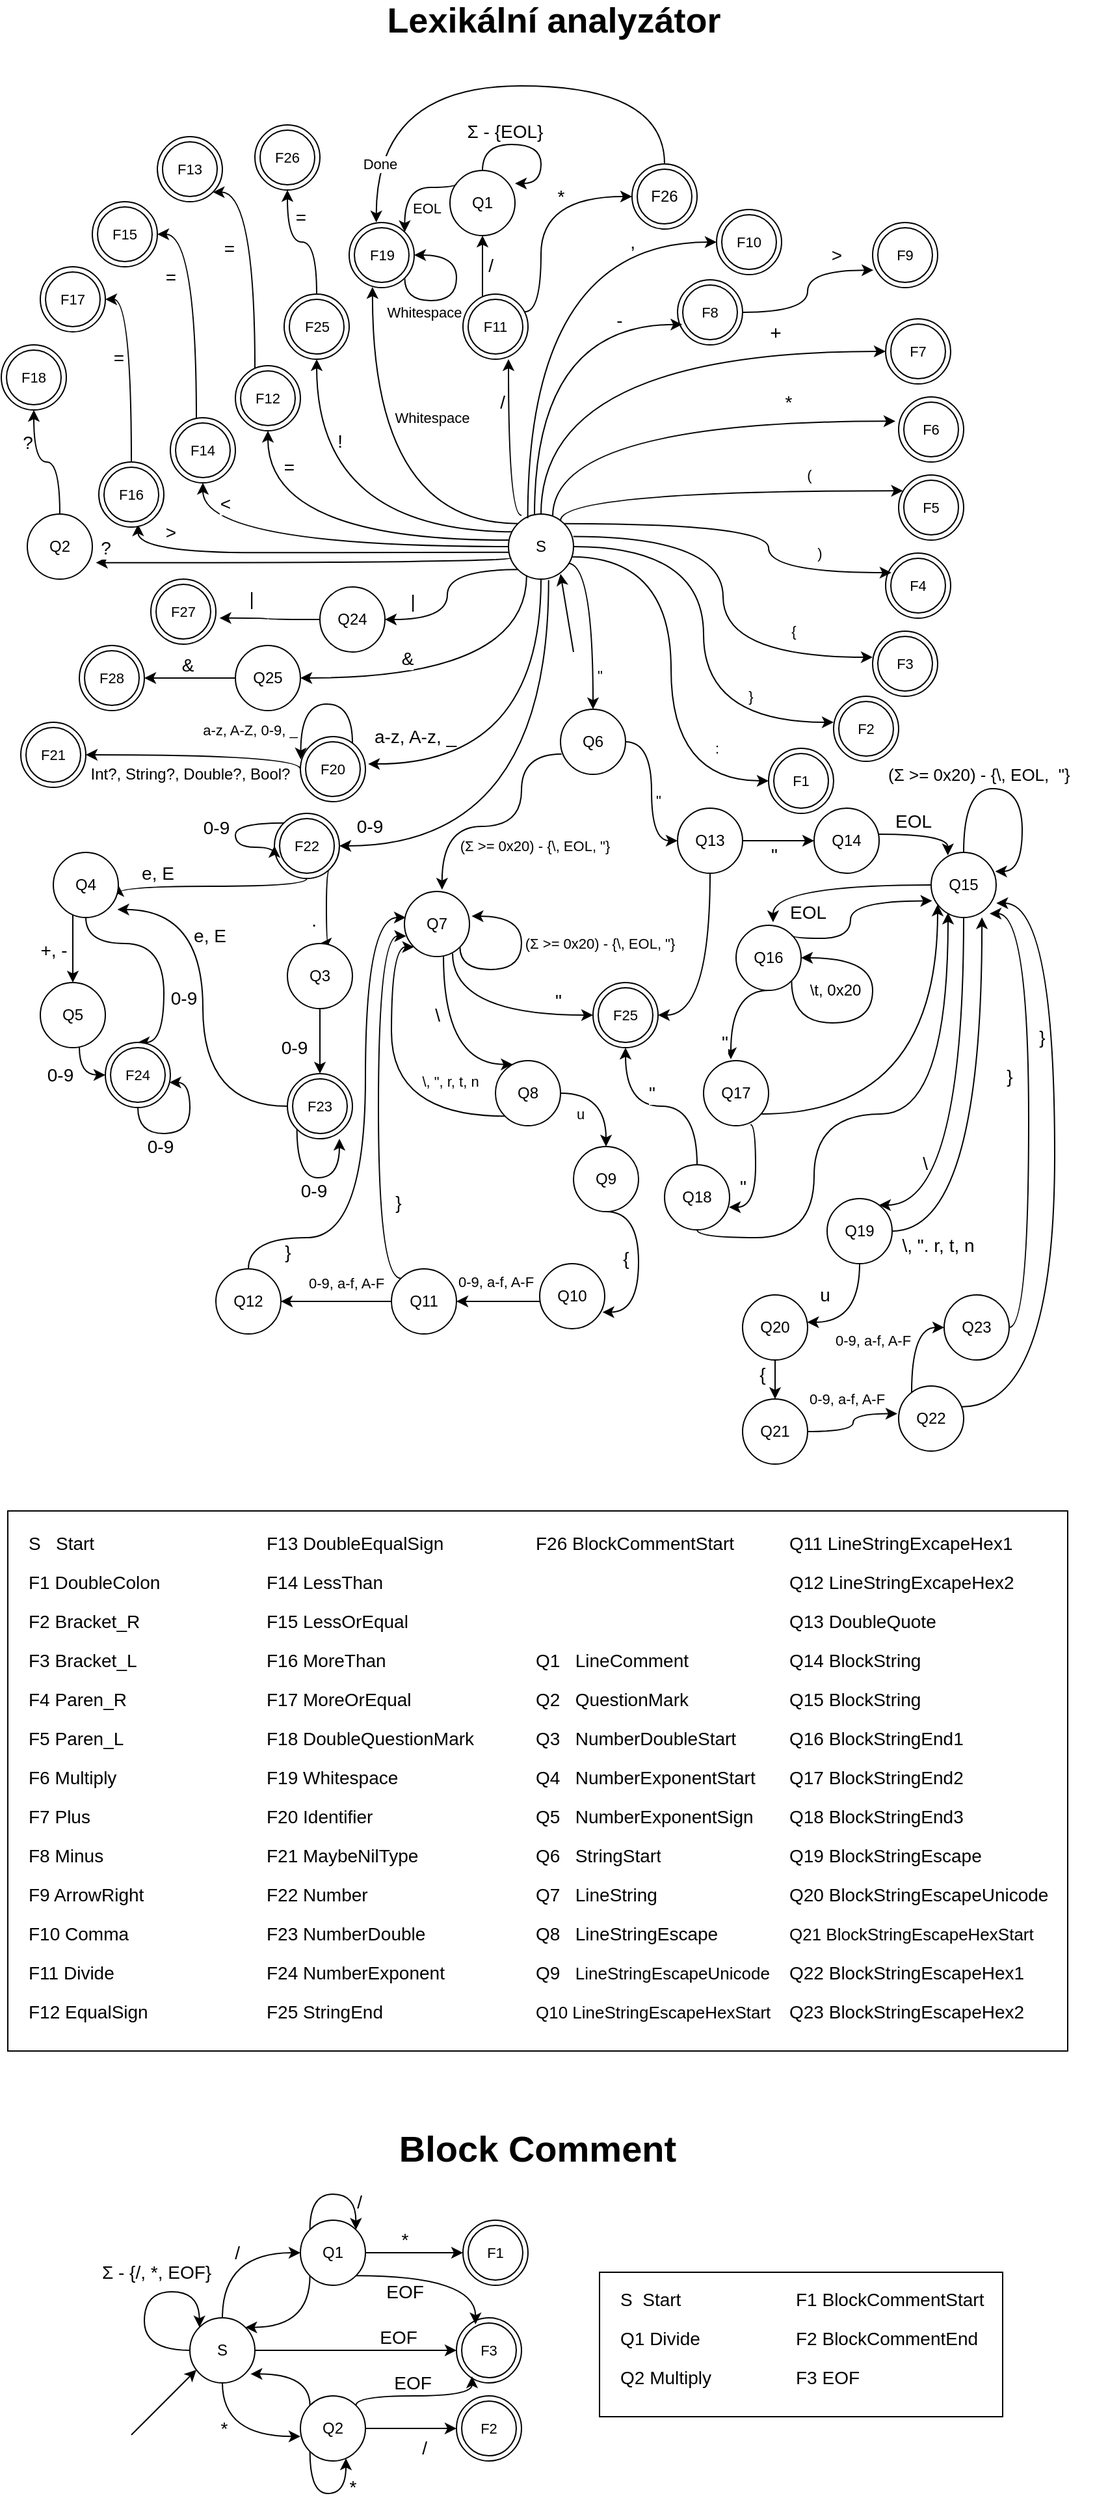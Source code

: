 <mxfile version="22.1.4" type="device">
  <diagram name="Page-1" id="4lBCx5LUApBNJpp5xfdY">
    <mxGraphModel dx="856" dy="524" grid="1" gridSize="5" guides="1" tooltips="1" connect="1" arrows="1" fold="1" page="1" pageScale="1" pageWidth="827" pageHeight="1169" math="0" shadow="0">
      <root>
        <mxCell id="0" />
        <mxCell id="1" parent="0" />
        <mxCell id="Jmizhj2TeELe9FxtLMLf-2" style="edgeStyle=orthogonalEdgeStyle;rounded=0;orthogonalLoop=1;jettySize=auto;html=1;curved=1;entryX=0;entryY=0.5;entryDx=0;entryDy=0;" parent="1" source="Jmizhj2TeELe9FxtLMLf-1" target="Jmizhj2TeELe9FxtLMLf-17" edge="1">
          <mxGeometry relative="1" as="geometry">
            <mxPoint x="580.0" y="319" as="targetPoint" />
            <Array as="points">
              <mxPoint x="415" y="309" />
            </Array>
          </mxGeometry>
        </mxCell>
        <mxCell id="Jmizhj2TeELe9FxtLMLf-5" value="+" style="edgeLabel;html=1;align=center;verticalAlign=middle;resizable=0;points=[];fontSize=15;" parent="Jmizhj2TeELe9FxtLMLf-2" vertex="1" connectable="0">
          <mxGeometry x="-0.14" relative="1" as="geometry">
            <mxPoint x="137" y="-15" as="offset" />
          </mxGeometry>
        </mxCell>
        <mxCell id="Jmizhj2TeELe9FxtLMLf-8" style="edgeStyle=orthogonalEdgeStyle;rounded=0;orthogonalLoop=1;jettySize=auto;html=1;entryX=-0.05;entryY=0.373;entryDx=0;entryDy=0;curved=1;entryPerimeter=0;" parent="1" source="Jmizhj2TeELe9FxtLMLf-1" target="cOMLW2albzwi6cBCAeZk-1" edge="1">
          <mxGeometry relative="1" as="geometry">
            <Array as="points">
              <mxPoint x="424" y="363" />
            </Array>
            <mxPoint x="580" y="379" as="targetPoint" />
          </mxGeometry>
        </mxCell>
        <mxCell id="Jmizhj2TeELe9FxtLMLf-9" value="*" style="edgeLabel;html=1;align=center;verticalAlign=middle;resizable=0;points=[];fontSize=14;" parent="Jmizhj2TeELe9FxtLMLf-8" vertex="1" connectable="0">
          <mxGeometry x="0.163" y="5" relative="1" as="geometry">
            <mxPoint x="58" y="-10" as="offset" />
          </mxGeometry>
        </mxCell>
        <mxCell id="Jmizhj2TeELe9FxtLMLf-18" style="edgeStyle=orthogonalEdgeStyle;shape=connector;curved=1;rounded=0;orthogonalLoop=1;jettySize=auto;html=1;exitX=0.917;exitY=0.757;exitDx=0;exitDy=0;labelBackgroundColor=default;strokeColor=default;align=center;verticalAlign=middle;fontFamily=Helvetica;fontSize=11;fontColor=default;endArrow=classic;entryX=0.5;entryY=0;entryDx=0;entryDy=0;exitPerimeter=0;" parent="1" source="Jmizhj2TeELe9FxtLMLf-1" target="Jmizhj2TeELe9FxtLMLf-23" edge="1">
          <mxGeometry relative="1" as="geometry">
            <mxPoint x="430" y="604" as="targetPoint" />
            <Array as="points">
              <mxPoint x="455" y="472" />
            </Array>
          </mxGeometry>
        </mxCell>
        <mxCell id="Jmizhj2TeELe9FxtLMLf-20" value="&quot;" style="edgeLabel;html=1;align=center;verticalAlign=middle;resizable=0;points=[];fontSize=11;fontFamily=Helvetica;fontColor=default;" parent="Jmizhj2TeELe9FxtLMLf-18" vertex="1" connectable="0">
          <mxGeometry x="0.138" y="-13" relative="1" as="geometry">
            <mxPoint x="18" y="31" as="offset" />
          </mxGeometry>
        </mxCell>
        <mxCell id="cOMLW2albzwi6cBCAeZk-4" style="edgeStyle=orthogonalEdgeStyle;rounded=0;orthogonalLoop=1;jettySize=auto;html=1;entryX=1.041;entryY=0.421;entryDx=0;entryDy=0;entryPerimeter=0;curved=1;exitX=0.5;exitY=1;exitDx=0;exitDy=0;" parent="1" source="Jmizhj2TeELe9FxtLMLf-1" target="cOMLW2albzwi6cBCAeZk-5" edge="1">
          <mxGeometry relative="1" as="geometry">
            <mxPoint x="220" y="459" as="targetPoint" />
            <Array as="points">
              <mxPoint x="415" y="626" />
            </Array>
          </mxGeometry>
        </mxCell>
        <mxCell id="cOMLW2albzwi6cBCAeZk-7" value="&lt;div style=&quot;font-size: 14px;&quot;&gt;a-z, A-z, _&lt;/div&gt;" style="edgeLabel;html=1;align=center;verticalAlign=middle;resizable=0;points=[];fontSize=14;fontFamily=Helvetica;fontColor=default;" parent="cOMLW2albzwi6cBCAeZk-4" vertex="1" connectable="0">
          <mxGeometry x="0.064" y="-3" relative="1" as="geometry">
            <mxPoint x="-93" y="-18" as="offset" />
          </mxGeometry>
        </mxCell>
        <mxCell id="1_MaRXWsVEtTQD-sm3cn-47" style="edgeStyle=orthogonalEdgeStyle;shape=connector;curved=1;rounded=0;orthogonalLoop=1;jettySize=auto;html=1;entryX=0;entryY=0.5;entryDx=0;entryDy=0;labelBackgroundColor=default;strokeColor=default;align=center;verticalAlign=middle;fontFamily=Helvetica;fontSize=11;fontColor=default;endArrow=classic;exitX=0.967;exitY=0.657;exitDx=0;exitDy=0;exitPerimeter=0;" parent="1" source="Jmizhj2TeELe9FxtLMLf-1" target="1_MaRXWsVEtTQD-sm3cn-33" edge="1">
          <mxGeometry relative="1" as="geometry" />
        </mxCell>
        <mxCell id="1_MaRXWsVEtTQD-sm3cn-48" value=":" style="edgeLabel;html=1;align=center;verticalAlign=middle;resizable=0;points=[];fontSize=11;fontFamily=Helvetica;fontColor=default;" parent="1_MaRXWsVEtTQD-sm3cn-47" vertex="1" connectable="0">
          <mxGeometry x="0.395" y="20" relative="1" as="geometry">
            <mxPoint x="15" y="-2" as="offset" />
          </mxGeometry>
        </mxCell>
        <mxCell id="1_MaRXWsVEtTQD-sm3cn-102" style="edgeStyle=orthogonalEdgeStyle;shape=connector;curved=1;rounded=0;orthogonalLoop=1;jettySize=auto;html=1;entryX=0.5;entryY=1;entryDx=0;entryDy=0;labelBackgroundColor=default;strokeColor=default;align=center;verticalAlign=middle;fontFamily=Helvetica;fontSize=11;fontColor=default;endArrow=classic;exitX=-0.003;exitY=0.629;exitDx=0;exitDy=0;exitPerimeter=0;" parent="1" edge="1">
          <mxGeometry relative="1" as="geometry">
            <Array as="points">
              <mxPoint x="295.15" y="463.96" />
              <mxPoint x="105.15" y="463.96" />
            </Array>
            <mxPoint x="395.0" y="463.41" as="sourcePoint" />
            <mxPoint x="105.15" y="441.96" as="targetPoint" />
          </mxGeometry>
        </mxCell>
        <mxCell id="1_MaRXWsVEtTQD-sm3cn-120" value="&lt;font style=&quot;font-size: 14px;&quot;&gt;&amp;gt;&lt;/font&gt;" style="edgeLabel;html=1;align=center;verticalAlign=middle;resizable=0;points=[];fontSize=11;fontFamily=Helvetica;fontColor=default;rotation=0;" parent="1_MaRXWsVEtTQD-sm3cn-102" vertex="1" connectable="0">
          <mxGeometry x="0.539" y="-19" relative="1" as="geometry">
            <mxPoint x="-25" y="3" as="offset" />
          </mxGeometry>
        </mxCell>
        <mxCell id="1_MaRXWsVEtTQD-sm3cn-127" style="edgeStyle=orthogonalEdgeStyle;shape=connector;curved=1;rounded=0;orthogonalLoop=1;jettySize=auto;html=1;exitX=0.617;exitY=1.015;exitDx=0;exitDy=0;entryX=1;entryY=0.5;entryDx=0;entryDy=0;labelBackgroundColor=default;strokeColor=default;align=center;verticalAlign=middle;fontFamily=Helvetica;fontSize=11;fontColor=default;endArrow=classic;exitPerimeter=0;" parent="1" source="Jmizhj2TeELe9FxtLMLf-1" target="1_MaRXWsVEtTQD-sm3cn-126" edge="1">
          <mxGeometry relative="1" as="geometry">
            <Array as="points">
              <mxPoint x="421" y="689" />
            </Array>
          </mxGeometry>
        </mxCell>
        <mxCell id="1_MaRXWsVEtTQD-sm3cn-130" value="0-9" style="edgeLabel;html=1;align=center;verticalAlign=middle;resizable=0;points=[];fontSize=14;fontFamily=Helvetica;fontColor=default;" parent="1_MaRXWsVEtTQD-sm3cn-127" vertex="1" connectable="0">
          <mxGeometry x="0.872" y="-3" relative="1" as="geometry">
            <mxPoint y="-12" as="offset" />
          </mxGeometry>
        </mxCell>
        <mxCell id="cBGO5bl1ydaeReVDWFsl-3" style="edgeStyle=orthogonalEdgeStyle;rounded=0;orthogonalLoop=1;jettySize=auto;html=1;exitX=0;exitY=0;exitDx=0;exitDy=0;entryX=0.358;entryY=0.99;entryDx=0;entryDy=0;curved=1;entryPerimeter=0;" parent="1" source="Jmizhj2TeELe9FxtLMLf-1" target="cBGO5bl1ydaeReVDWFsl-2" edge="1">
          <mxGeometry relative="1" as="geometry" />
        </mxCell>
        <mxCell id="cBGO5bl1ydaeReVDWFsl-4" value="Whitespace" style="edgeLabel;html=1;align=center;verticalAlign=middle;resizable=0;points=[];fontSize=11;fontFamily=Helvetica;fontColor=default;" parent="cBGO5bl1ydaeReVDWFsl-3" vertex="1" connectable="0">
          <mxGeometry x="0.288" y="-12" relative="1" as="geometry">
            <mxPoint x="33" y="-4" as="offset" />
          </mxGeometry>
        </mxCell>
        <mxCell id="RZfQVwvzxtUOIiOGCDr7-4" style="edgeStyle=orthogonalEdgeStyle;rounded=0;orthogonalLoop=1;jettySize=auto;html=1;exitX=0.1;exitY=0.273;exitDx=0;exitDy=0;entryX=0.5;entryY=1;entryDx=0;entryDy=0;curved=1;exitPerimeter=0;" parent="1" source="Jmizhj2TeELe9FxtLMLf-1" target="RZfQVwvzxtUOIiOGCDr7-3" edge="1">
          <mxGeometry relative="1" as="geometry" />
        </mxCell>
        <mxCell id="RZfQVwvzxtUOIiOGCDr7-7" value="!" style="edgeLabel;html=1;align=center;verticalAlign=middle;resizable=0;points=[];fontSize=14;fontFamily=Helvetica;fontColor=default;" parent="RZfQVwvzxtUOIiOGCDr7-4" vertex="1" connectable="0">
          <mxGeometry x="0.573" y="-9" relative="1" as="geometry">
            <mxPoint x="8" y="2" as="offset" />
          </mxGeometry>
        </mxCell>
        <mxCell id="RZfQVwvzxtUOIiOGCDr7-13" style="edgeStyle=orthogonalEdgeStyle;shape=connector;curved=1;rounded=0;orthogonalLoop=1;jettySize=auto;html=1;exitX=0;exitY=1;exitDx=0;exitDy=0;labelBackgroundColor=default;strokeColor=default;align=center;verticalAlign=middle;fontFamily=Helvetica;fontSize=14;fontColor=default;endArrow=classic;" parent="1" source="Jmizhj2TeELe9FxtLMLf-1" target="RZfQVwvzxtUOIiOGCDr7-9" edge="1">
          <mxGeometry relative="1" as="geometry">
            <Array as="points">
              <mxPoint x="343" y="477" />
              <mxPoint x="343" y="515" />
            </Array>
          </mxGeometry>
        </mxCell>
        <mxCell id="RZfQVwvzxtUOIiOGCDr7-15" value="|" style="edgeLabel;html=1;align=center;verticalAlign=middle;resizable=0;points=[];fontSize=14;fontFamily=Helvetica;fontColor=default;" parent="RZfQVwvzxtUOIiOGCDr7-13" vertex="1" connectable="0">
          <mxGeometry x="0.625" y="-3" relative="1" as="geometry">
            <mxPoint x="-5" y="-11" as="offset" />
          </mxGeometry>
        </mxCell>
        <mxCell id="RZfQVwvzxtUOIiOGCDr7-14" style="edgeStyle=orthogonalEdgeStyle;shape=connector;curved=1;rounded=0;orthogonalLoop=1;jettySize=auto;html=1;exitX=0.279;exitY=0.94;exitDx=0;exitDy=0;entryX=1;entryY=0.5;entryDx=0;entryDy=0;labelBackgroundColor=default;strokeColor=default;align=center;verticalAlign=middle;fontFamily=Helvetica;fontSize=14;fontColor=default;endArrow=classic;exitPerimeter=0;" parent="1" source="Jmizhj2TeELe9FxtLMLf-1" target="RZfQVwvzxtUOIiOGCDr7-10" edge="1">
          <mxGeometry relative="1" as="geometry">
            <Array as="points">
              <mxPoint x="404" y="560" />
            </Array>
          </mxGeometry>
        </mxCell>
        <mxCell id="RZfQVwvzxtUOIiOGCDr7-16" value="&amp;amp;" style="edgeLabel;html=1;align=center;verticalAlign=middle;resizable=0;points=[];fontSize=14;fontFamily=Helvetica;fontColor=default;" parent="RZfQVwvzxtUOIiOGCDr7-14" vertex="1" connectable="0">
          <mxGeometry x="0.386" y="-3" relative="1" as="geometry">
            <mxPoint x="4" y="-12" as="offset" />
          </mxGeometry>
        </mxCell>
        <mxCell id="Jmizhj2TeELe9FxtLMLf-1" value="S" style="ellipse;whiteSpace=wrap;html=1;aspect=fixed;" parent="1" vertex="1">
          <mxGeometry x="390" y="434" width="50" height="50" as="geometry" />
        </mxCell>
        <mxCell id="Jmizhj2TeELe9FxtLMLf-17" value="F7" style="ellipse;shape=doubleEllipse;whiteSpace=wrap;html=1;aspect=fixed;fontFamily=Helvetica;fontSize=11;fontColor=default;" parent="1" vertex="1">
          <mxGeometry x="680" y="284" width="50" height="50" as="geometry" />
        </mxCell>
        <mxCell id="Jmizhj2TeELe9FxtLMLf-31" style="edgeStyle=orthogonalEdgeStyle;shape=connector;curved=1;rounded=0;orthogonalLoop=1;jettySize=auto;html=1;exitX=0.74;exitY=0.953;exitDx=0;exitDy=0;labelBackgroundColor=default;strokeColor=default;align=center;verticalAlign=middle;fontFamily=Helvetica;fontSize=11;fontColor=default;endArrow=classic;entryX=0;entryY=0.5;entryDx=0;entryDy=0;exitPerimeter=0;" parent="1" source="Jmizhj2TeELe9FxtLMLf-19" target="Jmizhj2TeELe9FxtLMLf-32" edge="1">
          <mxGeometry relative="1" as="geometry">
            <mxPoint x="410" y="964" as="targetPoint" />
            <Array as="points">
              <mxPoint x="347" y="819" />
            </Array>
          </mxGeometry>
        </mxCell>
        <mxCell id="Jmizhj2TeELe9FxtLMLf-34" value="&quot;" style="edgeLabel;html=1;align=center;verticalAlign=middle;resizable=0;points=[];fontSize=14;fontFamily=Helvetica;fontColor=default;" parent="Jmizhj2TeELe9FxtLMLf-31" vertex="1" connectable="0">
          <mxGeometry x="0.303" y="11" relative="1" as="geometry">
            <mxPoint x="27" as="offset" />
          </mxGeometry>
        </mxCell>
        <mxCell id="Jmizhj2TeELe9FxtLMLf-19" value="Q7" style="ellipse;whiteSpace=wrap;html=1;aspect=fixed;" parent="1" vertex="1">
          <mxGeometry x="310" y="724" width="50" height="50" as="geometry" />
        </mxCell>
        <mxCell id="Jmizhj2TeELe9FxtLMLf-26" style="edgeStyle=orthogonalEdgeStyle;shape=connector;curved=1;rounded=0;orthogonalLoop=1;jettySize=auto;html=1;labelBackgroundColor=default;strokeColor=default;align=center;verticalAlign=middle;fontFamily=Helvetica;fontSize=11;fontColor=default;endArrow=classic;entryX=0;entryY=0.5;entryDx=0;entryDy=0;" parent="1" source="Jmizhj2TeELe9FxtLMLf-23" target="Jmizhj2TeELe9FxtLMLf-27" edge="1">
          <mxGeometry relative="1" as="geometry">
            <mxPoint x="560" y="644" as="targetPoint" />
          </mxGeometry>
        </mxCell>
        <mxCell id="Jmizhj2TeELe9FxtLMLf-28" value="&quot;" style="edgeLabel;html=1;align=center;verticalAlign=middle;resizable=0;points=[];fontSize=11;fontFamily=Helvetica;fontColor=default;" parent="Jmizhj2TeELe9FxtLMLf-26" vertex="1" connectable="0">
          <mxGeometry x="0.117" y="-2" relative="1" as="geometry">
            <mxPoint x="7" as="offset" />
          </mxGeometry>
        </mxCell>
        <mxCell id="Jmizhj2TeELe9FxtLMLf-23" value="Q6" style="ellipse;whiteSpace=wrap;html=1;aspect=fixed;" parent="1" vertex="1">
          <mxGeometry x="430" y="584" width="50" height="50" as="geometry" />
        </mxCell>
        <mxCell id="Jmizhj2TeELe9FxtLMLf-24" style="edgeStyle=orthogonalEdgeStyle;shape=connector;curved=1;rounded=0;orthogonalLoop=1;jettySize=auto;html=1;entryX=0.578;entryY=-0.028;entryDx=0;entryDy=0;entryPerimeter=0;labelBackgroundColor=default;strokeColor=default;align=center;verticalAlign=middle;fontFamily=Helvetica;fontSize=11;fontColor=default;endArrow=classic;exitX=0.016;exitY=0.687;exitDx=0;exitDy=0;exitPerimeter=0;" parent="1" source="Jmizhj2TeELe9FxtLMLf-23" target="Jmizhj2TeELe9FxtLMLf-19" edge="1">
          <mxGeometry relative="1" as="geometry">
            <Array as="points">
              <mxPoint x="400" y="618" />
              <mxPoint x="400" y="674" />
              <mxPoint x="339" y="674" />
            </Array>
          </mxGeometry>
        </mxCell>
        <mxCell id="Jmizhj2TeELe9FxtLMLf-25" value="(Σ &amp;gt;= 0x20) - {\, EOL, &quot;}" style="edgeLabel;html=1;align=center;verticalAlign=middle;resizable=0;points=[];fontSize=11;fontFamily=Helvetica;fontColor=default;" parent="Jmizhj2TeELe9FxtLMLf-24" vertex="1" connectable="0">
          <mxGeometry x="0.035" y="2" relative="1" as="geometry">
            <mxPoint x="25" y="13" as="offset" />
          </mxGeometry>
        </mxCell>
        <mxCell id="Jmizhj2TeELe9FxtLMLf-33" style="edgeStyle=orthogonalEdgeStyle;shape=connector;curved=1;rounded=0;orthogonalLoop=1;jettySize=auto;html=1;entryX=1;entryY=0.5;entryDx=0;entryDy=0;labelBackgroundColor=default;strokeColor=default;align=center;verticalAlign=middle;fontFamily=Helvetica;fontSize=11;fontColor=default;endArrow=classic;exitX=0.5;exitY=1;exitDx=0;exitDy=0;" parent="1" source="Jmizhj2TeELe9FxtLMLf-27" target="Jmizhj2TeELe9FxtLMLf-32" edge="1">
          <mxGeometry relative="1" as="geometry">
            <Array as="points">
              <mxPoint x="545" y="819" />
            </Array>
          </mxGeometry>
        </mxCell>
        <mxCell id="KZ-Oyi-OiSotZPvz-CzS-11" style="edgeStyle=orthogonalEdgeStyle;shape=connector;curved=1;rounded=0;orthogonalLoop=1;jettySize=auto;html=1;entryX=0;entryY=0.5;entryDx=0;entryDy=0;labelBackgroundColor=default;strokeColor=default;align=center;verticalAlign=middle;fontFamily=Helvetica;fontSize=11;fontColor=default;endArrow=classic;" parent="1" source="Jmizhj2TeELe9FxtLMLf-27" target="KZ-Oyi-OiSotZPvz-CzS-2" edge="1">
          <mxGeometry relative="1" as="geometry" />
        </mxCell>
        <mxCell id="KZ-Oyi-OiSotZPvz-CzS-12" value="&quot;" style="edgeLabel;html=1;align=center;verticalAlign=middle;resizable=0;points=[];fontSize=14;fontFamily=Helvetica;fontColor=default;" parent="KZ-Oyi-OiSotZPvz-CzS-11" vertex="1" connectable="0">
          <mxGeometry x="0.166" y="1" relative="1" as="geometry">
            <mxPoint x="-8" y="12" as="offset" />
          </mxGeometry>
        </mxCell>
        <mxCell id="Jmizhj2TeELe9FxtLMLf-27" value="Q13" style="ellipse;whiteSpace=wrap;html=1;aspect=fixed;" parent="1" vertex="1">
          <mxGeometry x="520" y="660" width="50" height="50" as="geometry" />
        </mxCell>
        <mxCell id="1_MaRXWsVEtTQD-sm3cn-188" style="edgeStyle=orthogonalEdgeStyle;shape=connector;curved=1;rounded=0;orthogonalLoop=1;jettySize=auto;html=1;labelBackgroundColor=default;strokeColor=default;align=center;verticalAlign=middle;fontFamily=Helvetica;fontSize=11;fontColor=default;endArrow=classic;" parent="1" source="Jmizhj2TeELe9FxtLMLf-30" target="1_MaRXWsVEtTQD-sm3cn-207" edge="1">
          <mxGeometry relative="1" as="geometry">
            <mxPoint x="705" y="884" as="targetPoint" />
            <Array as="points">
              <mxPoint x="740" y="965" />
            </Array>
          </mxGeometry>
        </mxCell>
        <mxCell id="1_MaRXWsVEtTQD-sm3cn-209" value="\" style="edgeLabel;html=1;align=center;verticalAlign=middle;resizable=0;points=[];fontSize=14;fontFamily=Helvetica;fontColor=default;" parent="1_MaRXWsVEtTQD-sm3cn-188" vertex="1" connectable="0">
          <mxGeometry x="0.027" relative="1" as="geometry">
            <mxPoint x="-30" y="42" as="offset" />
          </mxGeometry>
        </mxCell>
        <mxCell id="Jmizhj2TeELe9FxtLMLf-30" value="Q15" style="ellipse;whiteSpace=wrap;html=1;aspect=fixed;" parent="1" vertex="1">
          <mxGeometry x="715" y="694" width="50" height="50" as="geometry" />
        </mxCell>
        <mxCell id="Jmizhj2TeELe9FxtLMLf-32" value="F25" style="ellipse;shape=doubleEllipse;whiteSpace=wrap;html=1;aspect=fixed;fontFamily=Helvetica;fontSize=11;fontColor=default;" parent="1" vertex="1">
          <mxGeometry x="455" y="794" width="50" height="50" as="geometry" />
        </mxCell>
        <mxCell id="cOMLW2albzwi6cBCAeZk-1" value="F6" style="ellipse;shape=doubleEllipse;whiteSpace=wrap;html=1;aspect=fixed;fontFamily=Helvetica;fontSize=11;fontColor=default;" parent="1" vertex="1">
          <mxGeometry x="690" y="344" width="50" height="50" as="geometry" />
        </mxCell>
        <mxCell id="cOMLW2albzwi6cBCAeZk-2" value="F5" style="ellipse;shape=doubleEllipse;whiteSpace=wrap;html=1;aspect=fixed;fontFamily=Helvetica;fontSize=11;fontColor=default;" parent="1" vertex="1">
          <mxGeometry x="690" y="404" width="50" height="50" as="geometry" />
        </mxCell>
        <mxCell id="cOMLW2albzwi6cBCAeZk-3" value="F4" style="ellipse;shape=doubleEllipse;whiteSpace=wrap;html=1;aspect=fixed;fontFamily=Helvetica;fontSize=11;fontColor=default;" parent="1" vertex="1">
          <mxGeometry x="680" y="464" width="50" height="50" as="geometry" />
        </mxCell>
        <mxCell id="cOMLW2albzwi6cBCAeZk-9" style="edgeStyle=orthogonalEdgeStyle;shape=connector;curved=1;rounded=0;orthogonalLoop=1;jettySize=auto;html=1;labelBackgroundColor=default;strokeColor=default;align=center;verticalAlign=middle;fontFamily=Helvetica;fontSize=11;fontColor=default;endArrow=classic;entryX=1;entryY=0.5;entryDx=0;entryDy=0;exitX=0;exitY=0.5;exitDx=0;exitDy=0;" parent="1" source="cOMLW2albzwi6cBCAeZk-5" target="cOMLW2albzwi6cBCAeZk-10" edge="1">
          <mxGeometry relative="1" as="geometry">
            <mxPoint x="200" y="607.1" as="targetPoint" />
            <Array as="points">
              <mxPoint x="230" y="619" />
            </Array>
          </mxGeometry>
        </mxCell>
        <mxCell id="cOMLW2albzwi6cBCAeZk-11" value="Int?, String?, Double?, Bool?" style="edgeLabel;html=1;align=center;verticalAlign=middle;resizable=0;points=[];fontSize=12;fontFamily=Helvetica;fontColor=default;" parent="cOMLW2albzwi6cBCAeZk-9" vertex="1" connectable="0">
          <mxGeometry x="-0.024" y="6" relative="1" as="geometry">
            <mxPoint x="-10" y="9" as="offset" />
          </mxGeometry>
        </mxCell>
        <mxCell id="cOMLW2albzwi6cBCAeZk-5" value="F20" style="ellipse;shape=doubleEllipse;whiteSpace=wrap;html=1;aspect=fixed;fontFamily=Helvetica;fontSize=11;fontColor=default;" parent="1" vertex="1">
          <mxGeometry x="230" y="605" width="50" height="50" as="geometry" />
        </mxCell>
        <mxCell id="cOMLW2albzwi6cBCAeZk-6" style="edgeStyle=orthogonalEdgeStyle;shape=connector;curved=1;rounded=0;orthogonalLoop=1;jettySize=auto;html=1;entryX=0.005;entryY=0.351;entryDx=0;entryDy=0;entryPerimeter=0;labelBackgroundColor=default;strokeColor=default;align=center;verticalAlign=middle;fontFamily=Helvetica;fontSize=11;fontColor=default;endArrow=classic;" parent="1" source="cOMLW2albzwi6cBCAeZk-5" target="cOMLW2albzwi6cBCAeZk-5" edge="1">
          <mxGeometry relative="1" as="geometry">
            <Array as="points">
              <mxPoint x="270" y="580" />
              <mxPoint x="230" y="580" />
            </Array>
          </mxGeometry>
        </mxCell>
        <mxCell id="cOMLW2albzwi6cBCAeZk-8" value="&lt;div&gt;a-z, A-Z, 0-9, _&lt;/div&gt;" style="edgeLabel;html=1;align=center;verticalAlign=middle;resizable=0;points=[];fontSize=11;fontFamily=Helvetica;fontColor=default;" parent="cOMLW2albzwi6cBCAeZk-6" vertex="1" connectable="0">
          <mxGeometry x="-0.194" y="1" relative="1" as="geometry">
            <mxPoint x="-64" y="19" as="offset" />
          </mxGeometry>
        </mxCell>
        <mxCell id="cOMLW2albzwi6cBCAeZk-10" value="F21" style="ellipse;shape=doubleEllipse;whiteSpace=wrap;html=1;aspect=fixed;fontFamily=Helvetica;fontSize=11;fontColor=default;" parent="1" vertex="1">
          <mxGeometry x="15" y="594" width="50" height="50" as="geometry" />
        </mxCell>
        <mxCell id="cOMLW2albzwi6cBCAeZk-16" value="F8" style="ellipse;shape=doubleEllipse;whiteSpace=wrap;html=1;aspect=fixed;fontFamily=Helvetica;fontSize=11;fontColor=default;" parent="1" vertex="1">
          <mxGeometry x="520" y="254" width="50" height="50" as="geometry" />
        </mxCell>
        <mxCell id="cOMLW2albzwi6cBCAeZk-19" value="F9" style="ellipse;shape=doubleEllipse;whiteSpace=wrap;html=1;aspect=fixed;fontFamily=Helvetica;fontSize=11;fontColor=default;" parent="1" vertex="1">
          <mxGeometry x="670" y="210" width="50" height="50" as="geometry" />
        </mxCell>
        <mxCell id="1_MaRXWsVEtTQD-sm3cn-79" style="edgeStyle=orthogonalEdgeStyle;shape=connector;curved=1;rounded=0;orthogonalLoop=1;jettySize=auto;html=1;exitX=0.952;exitY=0.272;exitDx=0;exitDy=0;entryX=0;entryY=0.5;entryDx=0;entryDy=0;labelBackgroundColor=default;strokeColor=default;align=center;verticalAlign=middle;fontFamily=Helvetica;fontSize=11;fontColor=default;endArrow=classic;exitPerimeter=0;" parent="1" source="cOMLW2albzwi6cBCAeZk-22" target="1_MaRXWsVEtTQD-sm3cn-76" edge="1">
          <mxGeometry relative="1" as="geometry">
            <Array as="points">
              <mxPoint x="415" y="279" />
              <mxPoint x="415" y="190" />
            </Array>
          </mxGeometry>
        </mxCell>
        <mxCell id="1_MaRXWsVEtTQD-sm3cn-84" value="*" style="edgeLabel;html=1;align=center;verticalAlign=middle;resizable=0;points=[];fontSize=14;fontFamily=Helvetica;fontColor=default;" parent="1_MaRXWsVEtTQD-sm3cn-79" vertex="1" connectable="0">
          <mxGeometry x="-0.26" y="-7" relative="1" as="geometry">
            <mxPoint x="8" y="-38" as="offset" />
          </mxGeometry>
        </mxCell>
        <mxCell id="cOMLW2albzwi6cBCAeZk-22" value="F11" style="ellipse;shape=doubleEllipse;whiteSpace=wrap;html=1;aspect=fixed;fontFamily=Helvetica;fontSize=11;fontColor=default;" parent="1" vertex="1">
          <mxGeometry x="355" y="265" width="50" height="50" as="geometry" />
        </mxCell>
        <mxCell id="cOMLW2albzwi6cBCAeZk-23" style="edgeStyle=orthogonalEdgeStyle;shape=connector;curved=1;rounded=0;orthogonalLoop=1;jettySize=auto;html=1;labelBackgroundColor=default;strokeColor=default;align=center;verticalAlign=middle;fontFamily=Helvetica;fontSize=11;fontColor=default;endArrow=classic;exitX=0.2;exitY=0.02;exitDx=0;exitDy=0;exitPerimeter=0;" parent="1" source="Jmizhj2TeELe9FxtLMLf-1" edge="1">
          <mxGeometry relative="1" as="geometry">
            <mxPoint x="390" y="315" as="targetPoint" />
            <Array as="points">
              <mxPoint x="390" y="435" />
            </Array>
          </mxGeometry>
        </mxCell>
        <mxCell id="1_MaRXWsVEtTQD-sm3cn-8" value="/" style="edgeLabel;html=1;align=center;verticalAlign=middle;resizable=0;points=[];fontSize=14;fontFamily=Helvetica;fontColor=default;" parent="cOMLW2albzwi6cBCAeZk-23" vertex="1" connectable="0">
          <mxGeometry x="0.432" y="1" relative="1" as="geometry">
            <mxPoint x="-4" y="-4" as="offset" />
          </mxGeometry>
        </mxCell>
        <mxCell id="cOMLW2albzwi6cBCAeZk-27" value="F3" style="ellipse;shape=doubleEllipse;whiteSpace=wrap;html=1;aspect=fixed;fontFamily=Helvetica;fontSize=11;fontColor=default;" parent="1" vertex="1">
          <mxGeometry x="670" y="524" width="50" height="50" as="geometry" />
        </mxCell>
        <mxCell id="cOMLW2albzwi6cBCAeZk-28" style="edgeStyle=orthogonalEdgeStyle;shape=connector;curved=1;rounded=0;orthogonalLoop=1;jettySize=auto;html=1;exitX=0.997;exitY=0.346;exitDx=0;exitDy=0;entryX=0;entryY=0.4;entryDx=0;entryDy=0;entryPerimeter=0;labelBackgroundColor=default;strokeColor=default;align=center;verticalAlign=middle;fontFamily=Helvetica;fontSize=11;fontColor=default;endArrow=classic;exitPerimeter=0;" parent="1" source="Jmizhj2TeELe9FxtLMLf-1" target="cOMLW2albzwi6cBCAeZk-27" edge="1">
          <mxGeometry relative="1" as="geometry" />
        </mxCell>
        <mxCell id="cOMLW2albzwi6cBCAeZk-29" value="{" style="edgeLabel;html=1;align=center;verticalAlign=middle;resizable=0;points=[];fontSize=11;fontFamily=Helvetica;fontColor=default;" parent="cOMLW2albzwi6cBCAeZk-28" vertex="1" connectable="0">
          <mxGeometry x="0.622" y="6" relative="1" as="geometry">
            <mxPoint y="-14" as="offset" />
          </mxGeometry>
        </mxCell>
        <mxCell id="1_MaRXWsVEtTQD-sm3cn-26" style="edgeStyle=orthogonalEdgeStyle;shape=connector;curved=1;rounded=0;orthogonalLoop=1;jettySize=auto;html=1;entryX=0.066;entryY=0.243;entryDx=0;entryDy=0;entryPerimeter=0;labelBackgroundColor=default;strokeColor=default;align=center;verticalAlign=middle;fontFamily=Helvetica;fontSize=11;fontColor=default;endArrow=classic;exitX=0.8;exitY=0.1;exitDx=0;exitDy=0;exitPerimeter=0;" parent="1" source="Jmizhj2TeELe9FxtLMLf-1" target="cOMLW2albzwi6cBCAeZk-2" edge="1">
          <mxGeometry relative="1" as="geometry">
            <mxPoint x="431" y="436" as="sourcePoint" />
            <Array as="points">
              <mxPoint x="430" y="416" />
            </Array>
          </mxGeometry>
        </mxCell>
        <mxCell id="1_MaRXWsVEtTQD-sm3cn-27" value="(" style="edgeLabel;html=1;align=center;verticalAlign=middle;resizable=0;points=[];fontSize=11;fontFamily=Helvetica;fontColor=default;" parent="1_MaRXWsVEtTQD-sm3cn-26" vertex="1" connectable="0">
          <mxGeometry x="0.309" y="2" relative="1" as="geometry">
            <mxPoint x="26" y="-10" as="offset" />
          </mxGeometry>
        </mxCell>
        <mxCell id="1_MaRXWsVEtTQD-sm3cn-29" style="edgeStyle=orthogonalEdgeStyle;shape=connector;curved=1;rounded=0;orthogonalLoop=1;jettySize=auto;html=1;exitX=1;exitY=0;exitDx=0;exitDy=0;entryX=0.089;entryY=0.3;entryDx=0;entryDy=0;entryPerimeter=0;labelBackgroundColor=default;strokeColor=default;align=center;verticalAlign=middle;fontFamily=Helvetica;fontSize=11;fontColor=default;endArrow=classic;" parent="1" source="Jmizhj2TeELe9FxtLMLf-1" target="cOMLW2albzwi6cBCAeZk-3" edge="1">
          <mxGeometry relative="1" as="geometry">
            <Array as="points">
              <mxPoint x="590" y="441" />
              <mxPoint x="590" y="479" />
            </Array>
          </mxGeometry>
        </mxCell>
        <mxCell id="1_MaRXWsVEtTQD-sm3cn-30" value=")" style="edgeLabel;html=1;align=center;verticalAlign=middle;resizable=0;points=[];fontSize=11;fontFamily=Helvetica;fontColor=default;" parent="1_MaRXWsVEtTQD-sm3cn-29" vertex="1" connectable="0">
          <mxGeometry x="0.616" relative="1" as="geometry">
            <mxPoint y="-15" as="offset" />
          </mxGeometry>
        </mxCell>
        <mxCell id="1_MaRXWsVEtTQD-sm3cn-99" style="edgeStyle=orthogonalEdgeStyle;shape=connector;curved=1;rounded=0;orthogonalLoop=1;jettySize=auto;html=1;entryX=1;entryY=1;entryDx=0;entryDy=0;labelBackgroundColor=default;strokeColor=default;align=center;verticalAlign=middle;fontFamily=Helvetica;fontSize=11;fontColor=default;endArrow=classic;" parent="1" source="1_MaRXWsVEtTQD-sm3cn-31" target="1_MaRXWsVEtTQD-sm3cn-94" edge="1">
          <mxGeometry relative="1" as="geometry">
            <Array as="points">
              <mxPoint x="195" y="187" />
            </Array>
          </mxGeometry>
        </mxCell>
        <mxCell id="1_MaRXWsVEtTQD-sm3cn-108" value="=" style="edgeLabel;html=1;align=center;verticalAlign=middle;resizable=0;points=[];fontSize=14;fontFamily=Helvetica;fontColor=default;" parent="1_MaRXWsVEtTQD-sm3cn-99" vertex="1" connectable="0">
          <mxGeometry x="0.001" y="10" relative="1" as="geometry">
            <mxPoint x="-10" y="-8" as="offset" />
          </mxGeometry>
        </mxCell>
        <mxCell id="1_MaRXWsVEtTQD-sm3cn-31" value="F12" style="ellipse;shape=doubleEllipse;whiteSpace=wrap;html=1;aspect=fixed;fontFamily=Helvetica;fontSize=11;fontColor=default;" parent="1" vertex="1">
          <mxGeometry x="180" y="320" width="50" height="50" as="geometry" />
        </mxCell>
        <mxCell id="1_MaRXWsVEtTQD-sm3cn-32" value="F2" style="ellipse;shape=doubleEllipse;whiteSpace=wrap;html=1;aspect=fixed;fontFamily=Helvetica;fontSize=11;fontColor=default;" parent="1" vertex="1">
          <mxGeometry x="640" y="574" width="50" height="50" as="geometry" />
        </mxCell>
        <mxCell id="1_MaRXWsVEtTQD-sm3cn-33" value="F1" style="ellipse;shape=doubleEllipse;whiteSpace=wrap;html=1;aspect=fixed;fontFamily=Helvetica;fontSize=11;fontColor=default;" parent="1" vertex="1">
          <mxGeometry x="590" y="614" width="50" height="50" as="geometry" />
        </mxCell>
        <mxCell id="1_MaRXWsVEtTQD-sm3cn-44" value="F15" style="ellipse;shape=doubleEllipse;whiteSpace=wrap;html=1;aspect=fixed;fontFamily=Helvetica;fontSize=11;fontColor=default;" parent="1" vertex="1">
          <mxGeometry x="70" y="194" width="50" height="50" as="geometry" />
        </mxCell>
        <mxCell id="1_MaRXWsVEtTQD-sm3cn-46" style="edgeStyle=orthogonalEdgeStyle;shape=connector;curved=1;rounded=0;orthogonalLoop=1;jettySize=auto;html=1;entryX=0;entryY=0.4;entryDx=0;entryDy=0;entryPerimeter=0;labelBackgroundColor=default;strokeColor=default;align=center;verticalAlign=middle;fontFamily=Helvetica;fontSize=11;fontColor=default;endArrow=classic;" parent="1" source="Jmizhj2TeELe9FxtLMLf-1" target="1_MaRXWsVEtTQD-sm3cn-32" edge="1">
          <mxGeometry relative="1" as="geometry" />
        </mxCell>
        <mxCell id="1_MaRXWsVEtTQD-sm3cn-49" value="}" style="edgeLabel;html=1;align=center;verticalAlign=middle;resizable=0;points=[];fontSize=11;fontFamily=Helvetica;fontColor=default;" parent="1_MaRXWsVEtTQD-sm3cn-46" vertex="1" connectable="0">
          <mxGeometry x="0.567" y="12" relative="1" as="geometry">
            <mxPoint x="8" y="-8" as="offset" />
          </mxGeometry>
        </mxCell>
        <mxCell id="1_MaRXWsVEtTQD-sm3cn-64" style="edgeStyle=orthogonalEdgeStyle;shape=connector;rounded=0;orthogonalLoop=1;jettySize=auto;html=1;exitX=1;exitY=0.5;exitDx=0;exitDy=0;entryX=0.012;entryY=0.732;entryDx=0;entryDy=0;entryPerimeter=0;labelBackgroundColor=default;strokeColor=default;align=center;verticalAlign=middle;fontFamily=Helvetica;fontSize=11;fontColor=default;endArrow=classic;curved=1;" parent="1" source="cOMLW2albzwi6cBCAeZk-16" target="cOMLW2albzwi6cBCAeZk-19" edge="1">
          <mxGeometry relative="1" as="geometry" />
        </mxCell>
        <mxCell id="1_MaRXWsVEtTQD-sm3cn-65" value="&amp;gt;" style="edgeLabel;html=1;align=center;verticalAlign=middle;resizable=0;points=[];fontSize=14;fontFamily=Helvetica;fontColor=default;" parent="1_MaRXWsVEtTQD-sm3cn-64" vertex="1" connectable="0">
          <mxGeometry x="0.482" y="-3" relative="1" as="geometry">
            <mxPoint x="6" y="-15" as="offset" />
          </mxGeometry>
        </mxCell>
        <mxCell id="1_MaRXWsVEtTQD-sm3cn-69" value="Q1" style="ellipse;whiteSpace=wrap;html=1;aspect=fixed;" parent="1" vertex="1">
          <mxGeometry x="345" y="170" width="50" height="50" as="geometry" />
        </mxCell>
        <mxCell id="1_MaRXWsVEtTQD-sm3cn-70" style="edgeStyle=orthogonalEdgeStyle;shape=connector;curved=1;rounded=0;orthogonalLoop=1;jettySize=auto;html=1;entryX=1;entryY=0.2;entryDx=0;entryDy=0;entryPerimeter=0;labelBackgroundColor=default;strokeColor=default;align=center;verticalAlign=middle;fontFamily=Helvetica;fontSize=11;fontColor=default;endArrow=classic;" parent="1" source="1_MaRXWsVEtTQD-sm3cn-69" target="1_MaRXWsVEtTQD-sm3cn-69" edge="1">
          <mxGeometry relative="1" as="geometry" />
        </mxCell>
        <mxCell id="1_MaRXWsVEtTQD-sm3cn-89" value="Σ - {EOL}" style="edgeLabel;html=1;align=center;verticalAlign=middle;resizable=0;points=[];fontSize=14;fontFamily=Helvetica;fontColor=default;" parent="1_MaRXWsVEtTQD-sm3cn-70" vertex="1" connectable="0">
          <mxGeometry x="-0.361" y="-1" relative="1" as="geometry">
            <mxPoint y="-11" as="offset" />
          </mxGeometry>
        </mxCell>
        <mxCell id="1_MaRXWsVEtTQD-sm3cn-76" value="F26" style="ellipse;shape=doubleEllipse;whiteSpace=wrap;html=1;aspect=fixed;" parent="1" vertex="1">
          <mxGeometry x="485" y="165" width="50" height="50" as="geometry" />
        </mxCell>
        <mxCell id="1_MaRXWsVEtTQD-sm3cn-87" style="edgeStyle=orthogonalEdgeStyle;shape=connector;curved=1;rounded=0;orthogonalLoop=1;jettySize=auto;html=1;entryX=0.5;entryY=1;entryDx=0;entryDy=0;labelBackgroundColor=default;strokeColor=default;align=center;verticalAlign=middle;fontFamily=Helvetica;fontSize=11;fontColor=default;endArrow=classic;" parent="1" source="cOMLW2albzwi6cBCAeZk-22" target="1_MaRXWsVEtTQD-sm3cn-69" edge="1">
          <mxGeometry relative="1" as="geometry">
            <Array as="points">
              <mxPoint x="370" y="250" />
              <mxPoint x="370" y="250" />
            </Array>
          </mxGeometry>
        </mxCell>
        <mxCell id="1_MaRXWsVEtTQD-sm3cn-88" value="/" style="edgeLabel;html=1;align=center;verticalAlign=middle;resizable=0;points=[];fontSize=14;fontFamily=Helvetica;fontColor=default;" parent="1_MaRXWsVEtTQD-sm3cn-87" vertex="1" connectable="0">
          <mxGeometry x="0.24" y="-5" relative="1" as="geometry">
            <mxPoint x="1" y="5" as="offset" />
          </mxGeometry>
        </mxCell>
        <mxCell id="1_MaRXWsVEtTQD-sm3cn-101" style="edgeStyle=orthogonalEdgeStyle;shape=connector;curved=1;rounded=0;orthogonalLoop=1;jettySize=auto;html=1;entryX=1;entryY=0.5;entryDx=0;entryDy=0;labelBackgroundColor=default;strokeColor=default;align=center;verticalAlign=middle;fontFamily=Helvetica;fontSize=11;fontColor=default;endArrow=classic;" parent="1" source="1_MaRXWsVEtTQD-sm3cn-93" target="1_MaRXWsVEtTQD-sm3cn-44" edge="1">
          <mxGeometry relative="1" as="geometry">
            <Array as="points">
              <mxPoint x="150" y="219" />
            </Array>
          </mxGeometry>
        </mxCell>
        <mxCell id="1_MaRXWsVEtTQD-sm3cn-111" value="=" style="edgeLabel;html=1;align=center;verticalAlign=middle;resizable=0;points=[];fontSize=14;fontFamily=Helvetica;fontColor=default;" parent="1_MaRXWsVEtTQD-sm3cn-101" vertex="1" connectable="0">
          <mxGeometry x="0.011" y="4" relative="1" as="geometry">
            <mxPoint x="-16" y="-22" as="offset" />
          </mxGeometry>
        </mxCell>
        <mxCell id="1_MaRXWsVEtTQD-sm3cn-93" value="F14" style="ellipse;shape=doubleEllipse;whiteSpace=wrap;html=1;aspect=fixed;fontFamily=Helvetica;fontSize=11;fontColor=default;" parent="1" vertex="1">
          <mxGeometry x="130" y="360" width="50" height="50" as="geometry" />
        </mxCell>
        <mxCell id="1_MaRXWsVEtTQD-sm3cn-94" value="F13" style="ellipse;shape=doubleEllipse;whiteSpace=wrap;html=1;aspect=fixed;fontFamily=Helvetica;fontSize=11;fontColor=default;" parent="1" vertex="1">
          <mxGeometry x="120" y="144" width="50" height="50" as="geometry" />
        </mxCell>
        <mxCell id="1_MaRXWsVEtTQD-sm3cn-95" value="F17" style="ellipse;shape=doubleEllipse;whiteSpace=wrap;html=1;aspect=fixed;fontFamily=Helvetica;fontSize=11;fontColor=default;" parent="1" vertex="1">
          <mxGeometry x="30" y="244" width="50" height="50" as="geometry" />
        </mxCell>
        <mxCell id="1_MaRXWsVEtTQD-sm3cn-103" style="edgeStyle=orthogonalEdgeStyle;shape=connector;curved=1;rounded=0;orthogonalLoop=1;jettySize=auto;html=1;labelBackgroundColor=default;strokeColor=default;align=center;verticalAlign=middle;fontFamily=Helvetica;fontSize=11;fontColor=default;endArrow=classic;" parent="1" source="1_MaRXWsVEtTQD-sm3cn-96" target="1_MaRXWsVEtTQD-sm3cn-95" edge="1">
          <mxGeometry relative="1" as="geometry">
            <Array as="points">
              <mxPoint x="100" y="269" />
            </Array>
          </mxGeometry>
        </mxCell>
        <mxCell id="1_MaRXWsVEtTQD-sm3cn-121" value="&lt;font style=&quot;font-size: 14px;&quot;&gt;=&lt;/font&gt;" style="edgeLabel;html=1;align=center;verticalAlign=middle;resizable=0;points=[];fontSize=11;fontFamily=Helvetica;fontColor=default;" parent="1_MaRXWsVEtTQD-sm3cn-103" vertex="1" connectable="0">
          <mxGeometry x="0.166" y="3" relative="1" as="geometry">
            <mxPoint x="-7" y="4" as="offset" />
          </mxGeometry>
        </mxCell>
        <mxCell id="1_MaRXWsVEtTQD-sm3cn-96" value="F16" style="ellipse;shape=doubleEllipse;whiteSpace=wrap;html=1;aspect=fixed;fontFamily=Helvetica;fontSize=11;fontColor=default;" parent="1" vertex="1">
          <mxGeometry x="75" y="394" width="50" height="50" as="geometry" />
        </mxCell>
        <mxCell id="1_MaRXWsVEtTQD-sm3cn-97" style="edgeStyle=orthogonalEdgeStyle;shape=connector;curved=1;rounded=0;orthogonalLoop=1;jettySize=auto;html=1;entryX=0.5;entryY=1;entryDx=0;entryDy=0;labelBackgroundColor=default;strokeColor=default;align=center;verticalAlign=middle;fontFamily=Helvetica;fontSize=11;fontColor=default;endArrow=classic;" parent="1" target="1_MaRXWsVEtTQD-sm3cn-31" edge="1">
          <mxGeometry relative="1" as="geometry">
            <mxPoint x="390" y="454" as="sourcePoint" />
          </mxGeometry>
        </mxCell>
        <mxCell id="1_MaRXWsVEtTQD-sm3cn-107" value="=" style="edgeLabel;html=1;align=center;verticalAlign=middle;resizable=0;points=[];fontSize=14;fontFamily=Helvetica;fontColor=default;" parent="1_MaRXWsVEtTQD-sm3cn-97" vertex="1" connectable="0">
          <mxGeometry x="-0.076" y="-34" relative="1" as="geometry">
            <mxPoint x="-45" y="-23" as="offset" />
          </mxGeometry>
        </mxCell>
        <mxCell id="1_MaRXWsVEtTQD-sm3cn-100" style="edgeStyle=orthogonalEdgeStyle;shape=connector;curved=1;rounded=0;orthogonalLoop=1;jettySize=auto;html=1;exitX=0;exitY=0.5;exitDx=0;exitDy=0;entryX=0.5;entryY=1;entryDx=0;entryDy=0;labelBackgroundColor=default;strokeColor=default;align=center;verticalAlign=middle;fontFamily=Helvetica;fontSize=11;fontColor=default;endArrow=classic;" parent="1" source="Jmizhj2TeELe9FxtLMLf-1" target="1_MaRXWsVEtTQD-sm3cn-93" edge="1">
          <mxGeometry relative="1" as="geometry" />
        </mxCell>
        <mxCell id="1_MaRXWsVEtTQD-sm3cn-110" value="&amp;lt;" style="edgeLabel;html=1;align=center;verticalAlign=middle;resizable=0;points=[];fontSize=14;fontFamily=Helvetica;fontColor=default;" parent="1_MaRXWsVEtTQD-sm3cn-100" vertex="1" connectable="0">
          <mxGeometry x="0.741" y="-19" relative="1" as="geometry">
            <mxPoint x="-2" y="-21" as="offset" />
          </mxGeometry>
        </mxCell>
        <mxCell id="1_MaRXWsVEtTQD-sm3cn-106" style="edgeStyle=orthogonalEdgeStyle;shape=connector;curved=1;rounded=0;orthogonalLoop=1;jettySize=auto;html=1;entryX=1.056;entryY=0.747;entryDx=0;entryDy=0;labelBackgroundColor=default;strokeColor=default;align=center;verticalAlign=middle;fontFamily=Helvetica;fontSize=11;fontColor=default;endArrow=classic;exitX=0.041;exitY=0.673;exitDx=0;exitDy=0;exitPerimeter=0;entryPerimeter=0;" parent="1" source="Jmizhj2TeELe9FxtLMLf-1" target="1_MaRXWsVEtTQD-sm3cn-113" edge="1">
          <mxGeometry relative="1" as="geometry">
            <mxPoint x="91.8" y="507" as="targetPoint" />
            <Array as="points">
              <mxPoint x="392" y="471" />
            </Array>
          </mxGeometry>
        </mxCell>
        <mxCell id="1_MaRXWsVEtTQD-sm3cn-119" value="?" style="edgeLabel;html=1;align=center;verticalAlign=middle;resizable=0;points=[];fontSize=14;fontFamily=Helvetica;fontColor=default;" parent="1_MaRXWsVEtTQD-sm3cn-106" vertex="1" connectable="0">
          <mxGeometry x="0.72" y="-5" relative="1" as="geometry">
            <mxPoint x="-38" y="-7" as="offset" />
          </mxGeometry>
        </mxCell>
        <mxCell id="1_MaRXWsVEtTQD-sm3cn-112" value="F18" style="ellipse;shape=doubleEllipse;whiteSpace=wrap;html=1;aspect=fixed;fontFamily=Helvetica;fontSize=11;fontColor=default;" parent="1" vertex="1">
          <mxGeometry y="304" width="50" height="50" as="geometry" />
        </mxCell>
        <mxCell id="1_MaRXWsVEtTQD-sm3cn-117" style="edgeStyle=orthogonalEdgeStyle;shape=connector;curved=1;rounded=0;orthogonalLoop=1;jettySize=auto;html=1;entryX=0.5;entryY=1;entryDx=0;entryDy=0;labelBackgroundColor=default;strokeColor=default;align=center;verticalAlign=middle;fontFamily=Helvetica;fontSize=11;fontColor=default;endArrow=classic;" parent="1" source="1_MaRXWsVEtTQD-sm3cn-113" target="1_MaRXWsVEtTQD-sm3cn-112" edge="1">
          <mxGeometry relative="1" as="geometry" />
        </mxCell>
        <mxCell id="1_MaRXWsVEtTQD-sm3cn-118" value="?" style="edgeLabel;html=1;align=center;verticalAlign=middle;resizable=0;points=[];fontSize=14;fontFamily=Helvetica;fontColor=default;" parent="1_MaRXWsVEtTQD-sm3cn-117" vertex="1" connectable="0">
          <mxGeometry x="0.418" y="-2" relative="1" as="geometry">
            <mxPoint x="-7" y="-4" as="offset" />
          </mxGeometry>
        </mxCell>
        <mxCell id="1_MaRXWsVEtTQD-sm3cn-113" value="Q2" style="ellipse;whiteSpace=wrap;html=1;aspect=fixed;strokeColor=default;" parent="1" vertex="1">
          <mxGeometry x="20" y="434" width="50" height="50" as="geometry" />
        </mxCell>
        <mxCell id="1_MaRXWsVEtTQD-sm3cn-134" style="edgeStyle=orthogonalEdgeStyle;shape=connector;curved=1;rounded=0;orthogonalLoop=1;jettySize=auto;html=1;entryX=1;entryY=0.5;entryDx=0;entryDy=0;labelBackgroundColor=default;strokeColor=default;align=center;verticalAlign=middle;fontFamily=Helvetica;fontSize=11;fontColor=default;endArrow=classic;" parent="1" source="1_MaRXWsVEtTQD-sm3cn-126" target="1_MaRXWsVEtTQD-sm3cn-133" edge="1">
          <mxGeometry relative="1" as="geometry">
            <Array as="points">
              <mxPoint x="235" y="720" />
              <mxPoint x="90" y="720" />
            </Array>
          </mxGeometry>
        </mxCell>
        <mxCell id="1_MaRXWsVEtTQD-sm3cn-135" value="e, E" style="edgeLabel;html=1;align=center;verticalAlign=middle;resizable=0;points=[];fontSize=14;fontFamily=Helvetica;fontColor=default;" parent="1_MaRXWsVEtTQD-sm3cn-134" vertex="1" connectable="0">
          <mxGeometry x="0.332" y="-5" relative="1" as="geometry">
            <mxPoint x="-20" y="-5" as="offset" />
          </mxGeometry>
        </mxCell>
        <mxCell id="1_MaRXWsVEtTQD-sm3cn-147" style="edgeStyle=orthogonalEdgeStyle;shape=connector;curved=1;rounded=0;orthogonalLoop=1;jettySize=auto;html=1;exitX=1;exitY=1;exitDx=0;exitDy=0;entryX=0.5;entryY=0;entryDx=0;entryDy=0;labelBackgroundColor=default;strokeColor=default;align=center;verticalAlign=middle;fontFamily=Helvetica;fontSize=11;fontColor=default;endArrow=classic;" parent="1" source="1_MaRXWsVEtTQD-sm3cn-126" target="1_MaRXWsVEtTQD-sm3cn-146" edge="1">
          <mxGeometry relative="1" as="geometry">
            <Array as="points">
              <mxPoint x="250" y="707" />
              <mxPoint x="250" y="764" />
            </Array>
          </mxGeometry>
        </mxCell>
        <mxCell id="1_MaRXWsVEtTQD-sm3cn-148" value="." style="edgeLabel;html=1;align=center;verticalAlign=middle;resizable=0;points=[];fontSize=14;fontFamily=Helvetica;fontColor=default;" parent="1_MaRXWsVEtTQD-sm3cn-147" vertex="1" connectable="0">
          <mxGeometry x="0.05" relative="1" as="geometry">
            <mxPoint x="-10" y="8" as="offset" />
          </mxGeometry>
        </mxCell>
        <mxCell id="1_MaRXWsVEtTQD-sm3cn-126" value="F22" style="ellipse;shape=doubleEllipse;whiteSpace=wrap;html=1;aspect=fixed;fontFamily=Helvetica;fontSize=11;fontColor=default;" parent="1" vertex="1">
          <mxGeometry x="210" y="664" width="50" height="50" as="geometry" />
        </mxCell>
        <mxCell id="1_MaRXWsVEtTQD-sm3cn-129" style="edgeStyle=orthogonalEdgeStyle;shape=connector;curved=1;rounded=0;orthogonalLoop=1;jettySize=auto;html=1;exitX=1;exitY=1;exitDx=0;exitDy=0;entryX=1.034;entryY=0.38;entryDx=0;entryDy=0;entryPerimeter=0;labelBackgroundColor=default;strokeColor=default;align=center;verticalAlign=middle;fontFamily=Helvetica;fontSize=11;fontColor=default;endArrow=classic;" parent="1" source="Jmizhj2TeELe9FxtLMLf-19" target="Jmizhj2TeELe9FxtLMLf-19" edge="1">
          <mxGeometry relative="1" as="geometry">
            <Array as="points">
              <mxPoint x="353" y="784" />
              <mxPoint x="400" y="784" />
              <mxPoint x="400" y="743" />
            </Array>
          </mxGeometry>
        </mxCell>
        <mxCell id="1_MaRXWsVEtTQD-sm3cn-131" style="edgeStyle=orthogonalEdgeStyle;shape=connector;curved=1;rounded=0;orthogonalLoop=1;jettySize=auto;html=1;exitX=0;exitY=0;exitDx=0;exitDy=0;entryX=0;entryY=0.5;entryDx=0;entryDy=0;labelBackgroundColor=default;strokeColor=default;align=center;verticalAlign=middle;fontFamily=Helvetica;fontSize=11;fontColor=default;endArrow=classic;" parent="1" source="1_MaRXWsVEtTQD-sm3cn-126" target="1_MaRXWsVEtTQD-sm3cn-126" edge="1">
          <mxGeometry relative="1" as="geometry">
            <Array as="points">
              <mxPoint x="180" y="671" />
              <mxPoint x="180" y="690" />
              <mxPoint x="210" y="690" />
            </Array>
          </mxGeometry>
        </mxCell>
        <mxCell id="1_MaRXWsVEtTQD-sm3cn-132" value="0-9" style="edgeLabel;html=1;align=center;verticalAlign=middle;resizable=0;points=[];fontSize=14;fontFamily=Helvetica;fontColor=default;" parent="1_MaRXWsVEtTQD-sm3cn-131" vertex="1" connectable="0">
          <mxGeometry x="-0.009" relative="1" as="geometry">
            <mxPoint x="-15" y="-2" as="offset" />
          </mxGeometry>
        </mxCell>
        <mxCell id="1_MaRXWsVEtTQD-sm3cn-138" style="edgeStyle=orthogonalEdgeStyle;shape=connector;curved=1;rounded=0;orthogonalLoop=1;jettySize=auto;html=1;entryX=0.5;entryY=0;entryDx=0;entryDy=0;labelBackgroundColor=default;strokeColor=default;align=center;verticalAlign=middle;fontFamily=Helvetica;fontSize=11;fontColor=default;endArrow=classic;" parent="1" source="1_MaRXWsVEtTQD-sm3cn-133" target="1_MaRXWsVEtTQD-sm3cn-136" edge="1">
          <mxGeometry relative="1" as="geometry">
            <Array as="points">
              <mxPoint x="55" y="739" />
            </Array>
          </mxGeometry>
        </mxCell>
        <mxCell id="dYA03i0IP1dTVJbQFC6O-90" value="&lt;font style=&quot;font-size: 14px;&quot;&gt;+, -&lt;br style=&quot;font-size: 14px;&quot;&gt;&lt;/font&gt;" style="edgeLabel;html=1;align=center;verticalAlign=middle;resizable=0;points=[];fontSize=14;fontFamily=Helvetica;fontColor=default;" parent="1_MaRXWsVEtTQD-sm3cn-138" vertex="1" connectable="0">
          <mxGeometry x="-0.077" y="6" relative="1" as="geometry">
            <mxPoint x="-21" y="3" as="offset" />
          </mxGeometry>
        </mxCell>
        <mxCell id="1_MaRXWsVEtTQD-sm3cn-141" style="edgeStyle=orthogonalEdgeStyle;shape=connector;curved=1;rounded=0;orthogonalLoop=1;jettySize=auto;html=1;exitX=0.5;exitY=1;exitDx=0;exitDy=0;entryX=0.5;entryY=0;entryDx=0;entryDy=0;labelBackgroundColor=default;strokeColor=default;align=center;verticalAlign=middle;fontFamily=Helvetica;fontSize=11;fontColor=default;endArrow=classic;" parent="1" source="1_MaRXWsVEtTQD-sm3cn-133" target="1_MaRXWsVEtTQD-sm3cn-140" edge="1">
          <mxGeometry relative="1" as="geometry">
            <Array as="points">
              <mxPoint x="125" y="764" />
            </Array>
          </mxGeometry>
        </mxCell>
        <mxCell id="dYA03i0IP1dTVJbQFC6O-97" value="0-9" style="edgeLabel;html=1;align=center;verticalAlign=middle;resizable=0;points=[];fontSize=14;fontFamily=Helvetica;fontColor=default;" parent="1_MaRXWsVEtTQD-sm3cn-141" vertex="1" connectable="0">
          <mxGeometry x="0.15" relative="1" as="geometry">
            <mxPoint x="15" y="21" as="offset" />
          </mxGeometry>
        </mxCell>
        <mxCell id="1_MaRXWsVEtTQD-sm3cn-133" value="Q4" style="ellipse;whiteSpace=wrap;html=1;aspect=fixed;" parent="1" vertex="1">
          <mxGeometry x="40" y="694" width="50" height="50" as="geometry" />
        </mxCell>
        <mxCell id="1_MaRXWsVEtTQD-sm3cn-142" style="edgeStyle=orthogonalEdgeStyle;shape=connector;curved=1;rounded=0;orthogonalLoop=1;jettySize=auto;html=1;entryX=0;entryY=0.5;entryDx=0;entryDy=0;labelBackgroundColor=default;strokeColor=default;align=center;verticalAlign=middle;fontFamily=Helvetica;fontSize=11;fontColor=default;endArrow=classic;" parent="1" source="1_MaRXWsVEtTQD-sm3cn-136" target="1_MaRXWsVEtTQD-sm3cn-140" edge="1">
          <mxGeometry relative="1" as="geometry">
            <Array as="points">
              <mxPoint x="60" y="865" />
            </Array>
          </mxGeometry>
        </mxCell>
        <mxCell id="dYA03i0IP1dTVJbQFC6O-91" value="0-9" style="edgeLabel;html=1;align=center;verticalAlign=middle;resizable=0;points=[];fontSize=14;fontFamily=Helvetica;fontColor=default;" parent="1_MaRXWsVEtTQD-sm3cn-142" vertex="1" connectable="0">
          <mxGeometry x="-0.304" y="5" relative="1" as="geometry">
            <mxPoint x="-20" y="7" as="offset" />
          </mxGeometry>
        </mxCell>
        <mxCell id="1_MaRXWsVEtTQD-sm3cn-136" value="Q5" style="ellipse;whiteSpace=wrap;html=1;aspect=fixed;" parent="1" vertex="1">
          <mxGeometry x="30" y="794" width="50" height="50" as="geometry" />
        </mxCell>
        <mxCell id="1_MaRXWsVEtTQD-sm3cn-140" value="F24" style="ellipse;shape=doubleEllipse;whiteSpace=wrap;html=1;aspect=fixed;fontFamily=Helvetica;fontSize=11;fontColor=default;" parent="1" vertex="1">
          <mxGeometry x="80" y="840" width="50" height="50" as="geometry" />
        </mxCell>
        <mxCell id="1_MaRXWsVEtTQD-sm3cn-151" style="edgeStyle=orthogonalEdgeStyle;shape=connector;curved=1;rounded=0;orthogonalLoop=1;jettySize=auto;html=1;exitX=0.5;exitY=1;exitDx=0;exitDy=0;labelBackgroundColor=default;strokeColor=default;align=center;verticalAlign=middle;fontFamily=Helvetica;fontSize=11;fontColor=default;endArrow=classic;" parent="1" source="1_MaRXWsVEtTQD-sm3cn-146" target="1_MaRXWsVEtTQD-sm3cn-150" edge="1">
          <mxGeometry relative="1" as="geometry" />
        </mxCell>
        <mxCell id="1_MaRXWsVEtTQD-sm3cn-152" value="0-9" style="edgeLabel;html=1;align=center;verticalAlign=middle;resizable=0;points=[];fontSize=14;fontFamily=Helvetica;fontColor=default;" parent="1_MaRXWsVEtTQD-sm3cn-151" vertex="1" connectable="0">
          <mxGeometry x="-0.077" y="3" relative="1" as="geometry">
            <mxPoint x="-23" y="7" as="offset" />
          </mxGeometry>
        </mxCell>
        <mxCell id="1_MaRXWsVEtTQD-sm3cn-146" value="Q3" style="ellipse;whiteSpace=wrap;html=1;aspect=fixed;" parent="1" vertex="1">
          <mxGeometry x="220" y="764" width="50" height="50" as="geometry" />
        </mxCell>
        <mxCell id="1_MaRXWsVEtTQD-sm3cn-150" value="F23" style="ellipse;shape=doubleEllipse;whiteSpace=wrap;html=1;aspect=fixed;fontFamily=Helvetica;fontSize=11;fontColor=default;" parent="1" vertex="1">
          <mxGeometry x="220" y="864" width="50" height="50" as="geometry" />
        </mxCell>
        <mxCell id="1_MaRXWsVEtTQD-sm3cn-153" style="edgeStyle=orthogonalEdgeStyle;shape=connector;curved=1;rounded=0;orthogonalLoop=1;jettySize=auto;html=1;entryX=0.986;entryY=0.877;entryDx=0;entryDy=0;entryPerimeter=0;labelBackgroundColor=default;strokeColor=default;align=center;verticalAlign=middle;fontFamily=Helvetica;fontSize=11;fontColor=default;endArrow=classic;" parent="1" source="1_MaRXWsVEtTQD-sm3cn-150" target="1_MaRXWsVEtTQD-sm3cn-133" edge="1">
          <mxGeometry relative="1" as="geometry" />
        </mxCell>
        <mxCell id="1_MaRXWsVEtTQD-sm3cn-154" value="e, E" style="edgeLabel;html=1;align=center;verticalAlign=middle;resizable=0;points=[];fontSize=14;fontFamily=Helvetica;fontColor=default;" parent="1_MaRXWsVEtTQD-sm3cn-153" vertex="1" connectable="0">
          <mxGeometry x="0.324" y="6" relative="1" as="geometry">
            <mxPoint x="11" y="-10" as="offset" />
          </mxGeometry>
        </mxCell>
        <mxCell id="1_MaRXWsVEtTQD-sm3cn-156" value="(Σ &amp;gt;= 0x20) - {\, EOL, &quot;}" style="edgeLabel;html=1;align=center;verticalAlign=middle;resizable=0;points=[];fontSize=11;fontFamily=Helvetica;fontColor=default;" parent="1" vertex="1" connectable="0">
          <mxGeometry x="460.0" y="764" as="geometry" />
        </mxCell>
        <mxCell id="1_MaRXWsVEtTQD-sm3cn-165" style="edgeStyle=orthogonalEdgeStyle;shape=connector;curved=1;rounded=0;orthogonalLoop=1;jettySize=auto;html=1;labelBackgroundColor=default;strokeColor=default;align=center;verticalAlign=middle;fontFamily=Helvetica;fontSize=11;fontColor=default;endArrow=classic;entryX=0;entryY=1;entryDx=0;entryDy=0;exitX=0;exitY=1;exitDx=0;exitDy=0;" parent="1" source="1_MaRXWsVEtTQD-sm3cn-158" target="Jmizhj2TeELe9FxtLMLf-19" edge="1">
          <mxGeometry relative="1" as="geometry">
            <Array as="points">
              <mxPoint x="300" y="897" />
              <mxPoint x="300" y="767" />
            </Array>
          </mxGeometry>
        </mxCell>
        <mxCell id="dYA03i0IP1dTVJbQFC6O-3" value="\, &quot;, r, t, n " style="edgeLabel;html=1;align=center;verticalAlign=middle;resizable=0;points=[];" parent="1_MaRXWsVEtTQD-sm3cn-165" vertex="1" connectable="0">
          <mxGeometry x="-0.366" y="-6" relative="1" as="geometry">
            <mxPoint x="32" y="-21" as="offset" />
          </mxGeometry>
        </mxCell>
        <mxCell id="KZ-Oyi-OiSotZPvz-CzS-5" style="edgeStyle=orthogonalEdgeStyle;rounded=0;orthogonalLoop=1;jettySize=auto;html=1;exitX=1;exitY=0.5;exitDx=0;exitDy=0;curved=1;" parent="1" source="1_MaRXWsVEtTQD-sm3cn-158" target="1_MaRXWsVEtTQD-sm3cn-161" edge="1">
          <mxGeometry relative="1" as="geometry" />
        </mxCell>
        <mxCell id="KZ-Oyi-OiSotZPvz-CzS-6" value="u" style="edgeLabel;html=1;align=center;verticalAlign=middle;resizable=0;points=[];fontSize=11;fontFamily=Helvetica;fontColor=default;" parent="KZ-Oyi-OiSotZPvz-CzS-5" vertex="1" connectable="0">
          <mxGeometry x="0.175" y="-8" relative="1" as="geometry">
            <mxPoint x="-12" y="6" as="offset" />
          </mxGeometry>
        </mxCell>
        <mxCell id="1_MaRXWsVEtTQD-sm3cn-158" value="Q8" style="ellipse;whiteSpace=wrap;html=1;aspect=fixed;" parent="1" vertex="1">
          <mxGeometry x="380" y="854" width="50" height="50" as="geometry" />
        </mxCell>
        <mxCell id="1_MaRXWsVEtTQD-sm3cn-159" style="edgeStyle=orthogonalEdgeStyle;shape=connector;curved=1;rounded=0;orthogonalLoop=1;jettySize=auto;html=1;entryX=0.264;entryY=0.058;entryDx=0;entryDy=0;entryPerimeter=0;labelBackgroundColor=default;strokeColor=default;align=center;verticalAlign=middle;fontFamily=Helvetica;fontSize=11;fontColor=default;endArrow=classic;" parent="1" source="Jmizhj2TeELe9FxtLMLf-19" target="1_MaRXWsVEtTQD-sm3cn-158" edge="1">
          <mxGeometry relative="1" as="geometry">
            <Array as="points">
              <mxPoint x="340" y="857" />
            </Array>
          </mxGeometry>
        </mxCell>
        <mxCell id="1_MaRXWsVEtTQD-sm3cn-160" value="\" style="edgeLabel;html=1;align=center;verticalAlign=middle;resizable=0;points=[];fontSize=14;fontFamily=Helvetica;fontColor=default;" parent="1_MaRXWsVEtTQD-sm3cn-159" vertex="1" connectable="0">
          <mxGeometry x="-0.095" relative="1" as="geometry">
            <mxPoint x="-5" y="-17" as="offset" />
          </mxGeometry>
        </mxCell>
        <mxCell id="1_MaRXWsVEtTQD-sm3cn-161" value="Q9" style="ellipse;whiteSpace=wrap;html=1;aspect=fixed;" parent="1" vertex="1">
          <mxGeometry x="440" y="920" width="50" height="50" as="geometry" />
        </mxCell>
        <mxCell id="1_MaRXWsVEtTQD-sm3cn-172" style="edgeStyle=orthogonalEdgeStyle;shape=connector;curved=1;rounded=0;orthogonalLoop=1;jettySize=auto;html=1;labelBackgroundColor=default;strokeColor=default;align=center;verticalAlign=middle;fontFamily=Helvetica;fontSize=11;fontColor=default;endArrow=classic;entryX=1;entryY=0.5;entryDx=0;entryDy=0;" parent="1" source="1_MaRXWsVEtTQD-sm3cn-168" target="1_MaRXWsVEtTQD-sm3cn-173" edge="1">
          <mxGeometry relative="1" as="geometry">
            <mxPoint x="515" y="1014" as="targetPoint" />
            <Array as="points">
              <mxPoint x="400" y="1039" />
              <mxPoint x="400" y="1039" />
            </Array>
          </mxGeometry>
        </mxCell>
        <mxCell id="1_MaRXWsVEtTQD-sm3cn-174" value="0-9, a-f, A-F" style="edgeLabel;html=1;align=center;verticalAlign=middle;resizable=0;points=[];fontSize=11;fontFamily=Helvetica;fontColor=default;" parent="1_MaRXWsVEtTQD-sm3cn-172" vertex="1" connectable="0">
          <mxGeometry x="-0.052" y="1" relative="1" as="geometry">
            <mxPoint x="-4" y="-16" as="offset" />
          </mxGeometry>
        </mxCell>
        <mxCell id="1_MaRXWsVEtTQD-sm3cn-176" style="edgeStyle=orthogonalEdgeStyle;shape=connector;curved=1;rounded=0;orthogonalLoop=1;jettySize=auto;html=1;entryX=1;entryY=0.5;entryDx=0;entryDy=0;labelBackgroundColor=default;strokeColor=default;align=center;verticalAlign=middle;fontFamily=Helvetica;fontSize=11;fontColor=default;endArrow=classic;exitX=0;exitY=0.5;exitDx=0;exitDy=0;" parent="1" source="1_MaRXWsVEtTQD-sm3cn-173" target="1_MaRXWsVEtTQD-sm3cn-175" edge="1">
          <mxGeometry relative="1" as="geometry">
            <Array as="points" />
          </mxGeometry>
        </mxCell>
        <mxCell id="1_MaRXWsVEtTQD-sm3cn-173" value="Q11" style="ellipse;whiteSpace=wrap;html=1;aspect=fixed;" parent="1" vertex="1">
          <mxGeometry x="300" y="1014" width="50" height="50" as="geometry" />
        </mxCell>
        <mxCell id="1_MaRXWsVEtTQD-sm3cn-175" value="Q12" style="ellipse;whiteSpace=wrap;html=1;aspect=fixed;" parent="1" vertex="1">
          <mxGeometry x="165" y="1014" width="50" height="50" as="geometry" />
        </mxCell>
        <mxCell id="1_MaRXWsVEtTQD-sm3cn-177" value="0-9, a-f, A-F" style="edgeLabel;html=1;align=center;verticalAlign=middle;resizable=0;points=[];fontSize=11;fontFamily=Helvetica;fontColor=default;" parent="1" vertex="1" connectable="0">
          <mxGeometry x="265" y="1025.001" as="geometry" />
        </mxCell>
        <mxCell id="1_MaRXWsVEtTQD-sm3cn-178" style="edgeStyle=orthogonalEdgeStyle;shape=connector;curved=1;rounded=0;orthogonalLoop=1;jettySize=auto;html=1;exitX=0.5;exitY=0;exitDx=0;exitDy=0;entryX=0.02;entryY=0.4;entryDx=0;entryDy=0;entryPerimeter=0;labelBackgroundColor=default;strokeColor=default;align=center;verticalAlign=middle;fontFamily=Helvetica;fontSize=11;fontColor=default;endArrow=classic;" parent="1" source="1_MaRXWsVEtTQD-sm3cn-175" target="Jmizhj2TeELe9FxtLMLf-19" edge="1">
          <mxGeometry relative="1" as="geometry">
            <Array as="points">
              <mxPoint x="190" y="990" />
              <mxPoint x="280" y="990" />
              <mxPoint x="280" y="744" />
            </Array>
          </mxGeometry>
        </mxCell>
        <mxCell id="1_MaRXWsVEtTQD-sm3cn-179" value="}" style="edgeLabel;html=1;align=center;verticalAlign=middle;resizable=0;points=[];fontSize=14;fontFamily=Helvetica;fontColor=default;" parent="1_MaRXWsVEtTQD-sm3cn-178" vertex="1" connectable="0">
          <mxGeometry x="-0.294" y="-11" relative="1" as="geometry">
            <mxPoint x="14" y="-3" as="offset" />
          </mxGeometry>
        </mxCell>
        <mxCell id="1_MaRXWsVEtTQD-sm3cn-189" value="&lt;div style=&quot;font-size: 13px;&quot;&gt;(Σ &amp;gt;= 0x20) - {\, EOL,&amp;nbsp; &quot;}&lt;/div&gt;" style="text;whiteSpace=wrap;html=1;fontSize=13;fontFamily=Helvetica;fontColor=default;" parent="1" vertex="1">
          <mxGeometry x="680" y="620" width="150" height="40" as="geometry" />
        </mxCell>
        <mxCell id="1_MaRXWsVEtTQD-sm3cn-193" value="Q16" style="ellipse;whiteSpace=wrap;html=1;aspect=fixed;" parent="1" vertex="1">
          <mxGeometry x="565" y="750" width="50" height="50" as="geometry" />
        </mxCell>
        <mxCell id="1_MaRXWsVEtTQD-sm3cn-198" style="edgeStyle=orthogonalEdgeStyle;shape=connector;curved=1;rounded=0;orthogonalLoop=1;jettySize=auto;html=1;exitX=0.722;exitY=0.983;exitDx=0;exitDy=0;entryX=0.991;entryY=0.652;entryDx=0;entryDy=0;labelBackgroundColor=default;strokeColor=default;align=center;verticalAlign=middle;fontFamily=Helvetica;fontSize=11;fontColor=default;endArrow=classic;entryPerimeter=0;exitPerimeter=0;" parent="1" source="1_MaRXWsVEtTQD-sm3cn-194" target="KZ-Oyi-OiSotZPvz-CzS-1" edge="1">
          <mxGeometry relative="1" as="geometry">
            <Array as="points">
              <mxPoint x="580" y="903" />
              <mxPoint x="580" y="967" />
            </Array>
          </mxGeometry>
        </mxCell>
        <mxCell id="1_MaRXWsVEtTQD-sm3cn-205" value="&quot;" style="edgeLabel;html=1;align=center;verticalAlign=middle;resizable=0;points=[];fontSize=14;fontFamily=Helvetica;fontColor=default;" parent="1_MaRXWsVEtTQD-sm3cn-198" vertex="1" connectable="0">
          <mxGeometry x="-0.151" y="-3" relative="1" as="geometry">
            <mxPoint x="-7" y="14" as="offset" />
          </mxGeometry>
        </mxCell>
        <mxCell id="1_MaRXWsVEtTQD-sm3cn-194" value="Q17" style="ellipse;whiteSpace=wrap;html=1;aspect=fixed;" parent="1" vertex="1">
          <mxGeometry x="540" y="854" width="50" height="50" as="geometry" />
        </mxCell>
        <mxCell id="1_MaRXWsVEtTQD-sm3cn-195" style="edgeStyle=orthogonalEdgeStyle;shape=connector;curved=1;rounded=0;orthogonalLoop=1;jettySize=auto;html=1;entryX=0.569;entryY=-0.047;entryDx=0;entryDy=0;entryPerimeter=0;labelBackgroundColor=default;strokeColor=default;align=center;verticalAlign=middle;fontFamily=Helvetica;fontSize=11;fontColor=default;endArrow=classic;" parent="1" source="Jmizhj2TeELe9FxtLMLf-30" target="1_MaRXWsVEtTQD-sm3cn-193" edge="1">
          <mxGeometry relative="1" as="geometry" />
        </mxCell>
        <mxCell id="1_MaRXWsVEtTQD-sm3cn-202" value="EOL" style="edgeLabel;html=1;align=center;verticalAlign=middle;resizable=0;points=[];fontSize=14;fontFamily=Helvetica;fontColor=default;" parent="1_MaRXWsVEtTQD-sm3cn-195" vertex="1" connectable="0">
          <mxGeometry x="-0.367" y="2" relative="1" as="geometry">
            <mxPoint x="-48" y="19" as="offset" />
          </mxGeometry>
        </mxCell>
        <mxCell id="1_MaRXWsVEtTQD-sm3cn-200" style="edgeStyle=orthogonalEdgeStyle;shape=connector;curved=1;rounded=0;orthogonalLoop=1;jettySize=auto;html=1;exitX=1;exitY=0;exitDx=0;exitDy=0;entryX=0.016;entryY=0.744;entryDx=0;entryDy=0;entryPerimeter=0;labelBackgroundColor=default;strokeColor=default;align=center;verticalAlign=middle;fontFamily=Helvetica;fontSize=11;fontColor=default;endArrow=classic;" parent="1" source="1_MaRXWsVEtTQD-sm3cn-193" target="Jmizhj2TeELe9FxtLMLf-30" edge="1">
          <mxGeometry relative="1" as="geometry">
            <Array as="points">
              <mxPoint x="608" y="760" />
              <mxPoint x="653" y="760" />
              <mxPoint x="653" y="731" />
            </Array>
          </mxGeometry>
        </mxCell>
        <mxCell id="1_MaRXWsVEtTQD-sm3cn-201" style="edgeStyle=orthogonalEdgeStyle;shape=connector;curved=1;rounded=0;orthogonalLoop=1;jettySize=auto;html=1;labelBackgroundColor=default;strokeColor=default;align=center;verticalAlign=middle;fontFamily=Helvetica;fontSize=11;fontColor=default;endArrow=classic;" parent="1" source="1_MaRXWsVEtTQD-sm3cn-194" target="Jmizhj2TeELe9FxtLMLf-30" edge="1">
          <mxGeometry relative="1" as="geometry">
            <Array as="points">
              <mxPoint x="720" y="895" />
            </Array>
          </mxGeometry>
        </mxCell>
        <mxCell id="dYA03i0IP1dTVJbQFC6O-9" style="edgeStyle=orthogonalEdgeStyle;shape=connector;curved=1;rounded=0;orthogonalLoop=1;jettySize=auto;html=1;labelBackgroundColor=default;strokeColor=default;align=center;verticalAlign=middle;fontFamily=Helvetica;fontSize=11;fontColor=default;endArrow=classic;" parent="1" source="1_MaRXWsVEtTQD-sm3cn-207" target="dYA03i0IP1dTVJbQFC6O-8" edge="1">
          <mxGeometry relative="1" as="geometry">
            <Array as="points">
              <mxPoint x="660" y="1055" />
            </Array>
          </mxGeometry>
        </mxCell>
        <mxCell id="dYA03i0IP1dTVJbQFC6O-10" value="u" style="edgeLabel;html=1;align=center;verticalAlign=middle;resizable=0;points=[];fontSize=14;fontFamily=Helvetica;fontColor=default;" parent="dYA03i0IP1dTVJbQFC6O-9" vertex="1" connectable="0">
          <mxGeometry x="0.408" y="4" relative="1" as="geometry">
            <mxPoint x="-12" y="-25" as="offset" />
          </mxGeometry>
        </mxCell>
        <mxCell id="1_MaRXWsVEtTQD-sm3cn-207" value="Q19" style="ellipse;whiteSpace=wrap;html=1;aspect=fixed;" parent="1" vertex="1">
          <mxGeometry x="635" y="960" width="50" height="50" as="geometry" />
        </mxCell>
        <mxCell id="dYA03i0IP1dTVJbQFC6O-1" style="edgeStyle=orthogonalEdgeStyle;rounded=0;orthogonalLoop=1;jettySize=auto;html=1;exitX=0;exitY=0;exitDx=0;exitDy=0;entryX=0.026;entryY=0.686;entryDx=0;entryDy=0;entryPerimeter=0;curved=1;" parent="1" source="1_MaRXWsVEtTQD-sm3cn-173" target="Jmizhj2TeELe9FxtLMLf-19" edge="1">
          <mxGeometry relative="1" as="geometry">
            <Array as="points">
              <mxPoint x="290" y="1021" />
              <mxPoint x="290" y="758" />
            </Array>
          </mxGeometry>
        </mxCell>
        <mxCell id="dYA03i0IP1dTVJbQFC6O-2" value="}" style="edgeLabel;html=1;align=center;verticalAlign=middle;resizable=0;points=[];fontSize=14;" parent="dYA03i0IP1dTVJbQFC6O-1" vertex="1" connectable="0">
          <mxGeometry x="0.1" y="-10" relative="1" as="geometry">
            <mxPoint x="-80" y="128" as="offset" />
          </mxGeometry>
        </mxCell>
        <mxCell id="dYA03i0IP1dTVJbQFC6O-5" style="edgeStyle=orthogonalEdgeStyle;shape=connector;curved=1;rounded=0;orthogonalLoop=1;jettySize=auto;html=1;exitX=1;exitY=0.5;exitDx=0;exitDy=0;labelBackgroundColor=default;strokeColor=default;align=center;verticalAlign=middle;fontFamily=Helvetica;fontSize=11;fontColor=default;endArrow=classic;entryX=0.781;entryY=0.997;entryDx=0;entryDy=0;entryPerimeter=0;" parent="1" source="1_MaRXWsVEtTQD-sm3cn-207" target="Jmizhj2TeELe9FxtLMLf-30" edge="1">
          <mxGeometry relative="1" as="geometry">
            <Array as="points">
              <mxPoint x="754" y="985" />
            </Array>
            <mxPoint x="710" y="744" as="targetPoint" />
          </mxGeometry>
        </mxCell>
        <mxCell id="dYA03i0IP1dTVJbQFC6O-7" value="\, &quot;. r, t, n" style="edgeLabel;html=1;align=center;verticalAlign=middle;resizable=0;points=[];fontSize=14;fontFamily=Helvetica;fontColor=default;" parent="dYA03i0IP1dTVJbQFC6O-5" vertex="1" connectable="0">
          <mxGeometry x="-0.268" relative="1" as="geometry">
            <mxPoint x="-34" y="55" as="offset" />
          </mxGeometry>
        </mxCell>
        <mxCell id="dYA03i0IP1dTVJbQFC6O-13" style="edgeStyle=orthogonalEdgeStyle;shape=connector;curved=1;rounded=0;orthogonalLoop=1;jettySize=auto;html=1;entryX=0.5;entryY=0;entryDx=0;entryDy=0;labelBackgroundColor=default;strokeColor=default;align=center;verticalAlign=middle;fontFamily=Helvetica;fontSize=11;fontColor=default;endArrow=classic;" parent="1" source="dYA03i0IP1dTVJbQFC6O-8" target="dYA03i0IP1dTVJbQFC6O-12" edge="1">
          <mxGeometry relative="1" as="geometry" />
        </mxCell>
        <mxCell id="dYA03i0IP1dTVJbQFC6O-14" value="{" style="edgeLabel;html=1;align=center;verticalAlign=middle;resizable=0;points=[];fontSize=14;fontFamily=Helvetica;fontColor=default;" parent="dYA03i0IP1dTVJbQFC6O-13" vertex="1" connectable="0">
          <mxGeometry x="0.377" y="-1" relative="1" as="geometry">
            <mxPoint x="-9" y="-4" as="offset" />
          </mxGeometry>
        </mxCell>
        <mxCell id="dYA03i0IP1dTVJbQFC6O-8" value="Q20" style="ellipse;whiteSpace=wrap;html=1;aspect=fixed;" parent="1" vertex="1">
          <mxGeometry x="570" y="1034" width="50" height="50" as="geometry" />
        </mxCell>
        <mxCell id="dYA03i0IP1dTVJbQFC6O-12" value="Q21" style="ellipse;whiteSpace=wrap;html=1;aspect=fixed;" parent="1" vertex="1">
          <mxGeometry x="570" y="1114" width="50" height="50" as="geometry" />
        </mxCell>
        <mxCell id="dYA03i0IP1dTVJbQFC6O-20" style="edgeStyle=orthogonalEdgeStyle;shape=connector;curved=1;rounded=0;orthogonalLoop=1;jettySize=auto;html=1;entryX=0;entryY=0.5;entryDx=0;entryDy=0;labelBackgroundColor=default;strokeColor=default;align=center;verticalAlign=middle;fontFamily=Helvetica;fontSize=11;fontColor=default;endArrow=classic;" parent="1" source="dYA03i0IP1dTVJbQFC6O-15" target="dYA03i0IP1dTVJbQFC6O-16" edge="1">
          <mxGeometry relative="1" as="geometry">
            <Array as="points">
              <mxPoint x="700" y="1059" />
            </Array>
          </mxGeometry>
        </mxCell>
        <mxCell id="dYA03i0IP1dTVJbQFC6O-22" value="0-9, a-f, A-F" style="edgeLabel;html=1;align=center;verticalAlign=middle;resizable=0;points=[];fontSize=11;fontFamily=Helvetica;fontColor=default;" parent="dYA03i0IP1dTVJbQFC6O-20" vertex="1" connectable="0">
          <mxGeometry x="-0.3" y="-3" relative="1" as="geometry">
            <mxPoint x="-33" y="-14" as="offset" />
          </mxGeometry>
        </mxCell>
        <mxCell id="dYA03i0IP1dTVJbQFC6O-15" value="Q22" style="ellipse;whiteSpace=wrap;html=1;aspect=fixed;" parent="1" vertex="1">
          <mxGeometry x="690" y="1104" width="50" height="50" as="geometry" />
        </mxCell>
        <mxCell id="dYA03i0IP1dTVJbQFC6O-16" value="Q23" style="ellipse;whiteSpace=wrap;html=1;aspect=fixed;" parent="1" vertex="1">
          <mxGeometry x="725" y="1034" width="50" height="50" as="geometry" />
        </mxCell>
        <mxCell id="dYA03i0IP1dTVJbQFC6O-17" style="edgeStyle=orthogonalEdgeStyle;shape=connector;curved=1;rounded=0;orthogonalLoop=1;jettySize=auto;html=1;entryX=-0.02;entryY=0.426;entryDx=0;entryDy=0;entryPerimeter=0;labelBackgroundColor=default;strokeColor=default;align=center;verticalAlign=middle;fontFamily=Helvetica;fontSize=11;fontColor=default;endArrow=classic;" parent="1" source="dYA03i0IP1dTVJbQFC6O-12" target="dYA03i0IP1dTVJbQFC6O-15" edge="1">
          <mxGeometry relative="1" as="geometry" />
        </mxCell>
        <mxCell id="dYA03i0IP1dTVJbQFC6O-18" value="0-9, a-f, A-F" style="edgeLabel;html=1;align=center;verticalAlign=middle;resizable=0;points=[];fontSize=11;fontFamily=Helvetica;fontColor=default;" parent="dYA03i0IP1dTVJbQFC6O-17" vertex="1" connectable="0">
          <mxGeometry x="-0.074" y="2" relative="1" as="geometry">
            <mxPoint x="-3" y="-22" as="offset" />
          </mxGeometry>
        </mxCell>
        <mxCell id="dYA03i0IP1dTVJbQFC6O-23" style="edgeStyle=orthogonalEdgeStyle;shape=connector;curved=1;rounded=0;orthogonalLoop=1;jettySize=auto;html=1;entryX=0.9;entryY=0.94;entryDx=0;entryDy=0;entryPerimeter=0;labelBackgroundColor=default;strokeColor=default;align=center;verticalAlign=middle;fontFamily=Helvetica;fontSize=11;fontColor=default;endArrow=classic;" parent="1" source="dYA03i0IP1dTVJbQFC6O-16" target="Jmizhj2TeELe9FxtLMLf-30" edge="1">
          <mxGeometry relative="1" as="geometry">
            <Array as="points">
              <mxPoint x="790" y="741" />
            </Array>
          </mxGeometry>
        </mxCell>
        <mxCell id="dYA03i0IP1dTVJbQFC6O-25" value="}" style="edgeLabel;html=1;align=center;verticalAlign=middle;resizable=0;points=[];fontSize=14;fontFamily=Helvetica;fontColor=default;" parent="dYA03i0IP1dTVJbQFC6O-23" vertex="1" connectable="0">
          <mxGeometry x="-0.262" y="3" relative="1" as="geometry">
            <mxPoint x="-12" y="-74" as="offset" />
          </mxGeometry>
        </mxCell>
        <mxCell id="dYA03i0IP1dTVJbQFC6O-24" style="edgeStyle=orthogonalEdgeStyle;shape=connector;curved=1;rounded=0;orthogonalLoop=1;jettySize=auto;html=1;entryX=1.003;entryY=0.78;entryDx=0;entryDy=0;entryPerimeter=0;labelBackgroundColor=default;strokeColor=default;align=center;verticalAlign=middle;fontFamily=Helvetica;fontSize=11;fontColor=default;endArrow=classic;" parent="1" source="dYA03i0IP1dTVJbQFC6O-15" target="Jmizhj2TeELe9FxtLMLf-30" edge="1">
          <mxGeometry relative="1" as="geometry">
            <Array as="points">
              <mxPoint x="810" y="1120" />
              <mxPoint x="810" y="733" />
            </Array>
          </mxGeometry>
        </mxCell>
        <mxCell id="dYA03i0IP1dTVJbQFC6O-26" value="}" style="edgeLabel;html=1;align=center;verticalAlign=middle;resizable=0;points=[];fontSize=14;fontFamily=Helvetica;fontColor=default;" parent="dYA03i0IP1dTVJbQFC6O-24" vertex="1" connectable="0">
          <mxGeometry x="0.292" y="12" relative="1" as="geometry">
            <mxPoint x="2" y="-30" as="offset" />
          </mxGeometry>
        </mxCell>
        <mxCell id="dYA03i0IP1dTVJbQFC6O-28" value="" style="rounded=0;whiteSpace=wrap;html=1;fontFamily=Helvetica;fontSize=11;fontColor=default;" parent="1" vertex="1">
          <mxGeometry x="5" y="1200" width="815" height="415" as="geometry" />
        </mxCell>
        <mxCell id="dYA03i0IP1dTVJbQFC6O-30" value="S&amp;nbsp;&amp;nbsp; Start" style="text;strokeColor=none;fillColor=none;align=left;verticalAlign=middle;spacingLeft=4;spacingRight=4;overflow=hidden;points=[[0,0.5],[1,0.5]];portConstraint=eastwest;rotatable=0;whiteSpace=wrap;html=1;fontSize=14;fontFamily=Helvetica;fontColor=default;" parent="1" vertex="1">
          <mxGeometry x="15" y="1210" width="190" height="30" as="geometry" />
        </mxCell>
        <mxCell id="dYA03i0IP1dTVJbQFC6O-31" value="Q13 DoubleQuote" style="text;strokeColor=none;fillColor=none;align=left;verticalAlign=middle;spacingLeft=4;spacingRight=4;overflow=hidden;points=[[0,0.5],[1,0.5]];portConstraint=eastwest;rotatable=0;whiteSpace=wrap;html=1;fontSize=14;fontFamily=Helvetica;fontColor=default;" parent="1" vertex="1">
          <mxGeometry x="600" y="1270" width="190" height="30" as="geometry" />
        </mxCell>
        <mxCell id="dYA03i0IP1dTVJbQFC6O-32" value="Q1&amp;nbsp;&amp;nbsp; LineComment" style="text;strokeColor=none;fillColor=none;align=left;verticalAlign=middle;spacingLeft=4;spacingRight=4;overflow=hidden;points=[[0,0.5],[1,0.5]];portConstraint=eastwest;rotatable=0;whiteSpace=wrap;html=1;fontSize=14;fontFamily=Helvetica;fontColor=default;" parent="1" vertex="1">
          <mxGeometry x="405" y="1300" width="200" height="30" as="geometry" />
        </mxCell>
        <mxCell id="dYA03i0IP1dTVJbQFC6O-33" value="F14 LessThan" style="text;strokeColor=none;fillColor=none;align=left;verticalAlign=middle;spacingLeft=4;spacingRight=4;overflow=hidden;points=[[0,0.5],[1,0.5]];portConstraint=eastwest;rotatable=0;whiteSpace=wrap;html=1;fontSize=14;fontFamily=Helvetica;fontColor=default;" parent="1" vertex="1">
          <mxGeometry x="197.5" y="1240" width="190" height="30" as="geometry" />
        </mxCell>
        <mxCell id="dYA03i0IP1dTVJbQFC6O-35" value="F1 DoubleColon" style="text;strokeColor=none;fillColor=none;align=left;verticalAlign=middle;spacingLeft=4;spacingRight=4;overflow=hidden;points=[[0,0.5],[1,0.5]];portConstraint=eastwest;rotatable=0;whiteSpace=wrap;html=1;fontSize=14;fontFamily=Helvetica;fontColor=default;" parent="1" vertex="1">
          <mxGeometry x="15" y="1240" width="190" height="30" as="geometry" />
        </mxCell>
        <mxCell id="dYA03i0IP1dTVJbQFC6O-36" value="Q14 BlockString" style="text;strokeColor=none;fillColor=none;align=left;verticalAlign=middle;spacingLeft=4;spacingRight=4;overflow=hidden;points=[[0,0.5],[1,0.5]];portConstraint=eastwest;rotatable=0;whiteSpace=wrap;html=1;fontSize=14;fontFamily=Helvetica;fontColor=default;" parent="1" vertex="1">
          <mxGeometry x="600" y="1300" width="190" height="30" as="geometry" />
        </mxCell>
        <mxCell id="dYA03i0IP1dTVJbQFC6O-38" value="F15 LessOrEqual" style="text;strokeColor=none;fillColor=none;align=left;verticalAlign=middle;spacingLeft=4;spacingRight=4;overflow=hidden;points=[[0,0.5],[1,0.5]];portConstraint=eastwest;rotatable=0;whiteSpace=wrap;html=1;fontSize=14;fontFamily=Helvetica;fontColor=default;" parent="1" vertex="1">
          <mxGeometry x="197.5" y="1270" width="190" height="30" as="geometry" />
        </mxCell>
        <mxCell id="dYA03i0IP1dTVJbQFC6O-39" value="&lt;div&gt;F2 Bracket_R&lt;/div&gt;" style="text;strokeColor=none;fillColor=none;align=left;verticalAlign=middle;spacingLeft=4;spacingRight=4;overflow=hidden;points=[[0,0.5],[1,0.5]];portConstraint=eastwest;rotatable=0;whiteSpace=wrap;html=1;fontSize=14;fontFamily=Helvetica;fontColor=default;" parent="1" vertex="1">
          <mxGeometry x="15" y="1270" width="190" height="30" as="geometry" />
        </mxCell>
        <mxCell id="dYA03i0IP1dTVJbQFC6O-40" value="Q16 BlockStringEnd1" style="text;strokeColor=none;fillColor=none;align=left;verticalAlign=middle;spacingLeft=4;spacingRight=4;overflow=hidden;points=[[0,0.5],[1,0.5]];portConstraint=eastwest;rotatable=0;whiteSpace=wrap;html=1;fontSize=14;fontFamily=Helvetica;fontColor=default;" parent="1" vertex="1">
          <mxGeometry x="600" y="1360" width="190" height="30" as="geometry" />
        </mxCell>
        <mxCell id="dYA03i0IP1dTVJbQFC6O-42" value="F16 MoreThan" style="text;strokeColor=none;fillColor=none;align=left;verticalAlign=middle;spacingLeft=4;spacingRight=4;overflow=hidden;points=[[0,0.5],[1,0.5]];portConstraint=eastwest;rotatable=0;whiteSpace=wrap;html=1;fontSize=14;fontFamily=Helvetica;fontColor=default;" parent="1" vertex="1">
          <mxGeometry x="197.5" y="1300" width="190" height="30" as="geometry" />
        </mxCell>
        <mxCell id="dYA03i0IP1dTVJbQFC6O-43" value="F3 Bracket_L" style="text;strokeColor=none;fillColor=none;align=left;verticalAlign=middle;spacingLeft=4;spacingRight=4;overflow=hidden;points=[[0,0.5],[1,0.5]];portConstraint=eastwest;rotatable=0;whiteSpace=wrap;html=1;fontSize=14;fontFamily=Helvetica;fontColor=default;" parent="1" vertex="1">
          <mxGeometry x="15" y="1300" width="190" height="30" as="geometry" />
        </mxCell>
        <mxCell id="dYA03i0IP1dTVJbQFC6O-44" value="Q17 BlockStringEnd2" style="text;strokeColor=none;fillColor=none;align=left;verticalAlign=middle;spacingLeft=4;spacingRight=4;overflow=hidden;points=[[0,0.5],[1,0.5]];portConstraint=eastwest;rotatable=0;whiteSpace=wrap;html=1;fontSize=14;fontFamily=Helvetica;fontColor=default;" parent="1" vertex="1">
          <mxGeometry x="600" y="1390" width="190" height="30" as="geometry" />
        </mxCell>
        <mxCell id="dYA03i0IP1dTVJbQFC6O-45" value="Q2 &amp;nbsp; QuestionMark" style="text;strokeColor=none;fillColor=none;align=left;verticalAlign=middle;spacingLeft=4;spacingRight=4;overflow=hidden;points=[[0,0.5],[1,0.5]];portConstraint=eastwest;rotatable=0;whiteSpace=wrap;html=1;fontSize=14;fontFamily=Helvetica;fontColor=default;" parent="1" vertex="1">
          <mxGeometry x="405" y="1330" width="200" height="30" as="geometry" />
        </mxCell>
        <mxCell id="dYA03i0IP1dTVJbQFC6O-46" value="F17 MoreOrEqual" style="text;strokeColor=none;fillColor=none;align=left;verticalAlign=middle;spacingLeft=4;spacingRight=4;overflow=hidden;points=[[0,0.5],[1,0.5]];portConstraint=eastwest;rotatable=0;whiteSpace=wrap;html=1;fontSize=14;fontFamily=Helvetica;fontColor=default;" parent="1" vertex="1">
          <mxGeometry x="197.5" y="1330" width="190" height="30" as="geometry" />
        </mxCell>
        <mxCell id="dYA03i0IP1dTVJbQFC6O-47" value="F4 Paren_R" style="text;strokeColor=none;fillColor=none;align=left;verticalAlign=middle;spacingLeft=4;spacingRight=4;overflow=hidden;points=[[0,0.5],[1,0.5]];portConstraint=eastwest;rotatable=0;whiteSpace=wrap;html=1;fontSize=14;fontFamily=Helvetica;fontColor=default;" parent="1" vertex="1">
          <mxGeometry x="15" y="1330" width="190" height="30" as="geometry" />
        </mxCell>
        <mxCell id="dYA03i0IP1dTVJbQFC6O-48" value="Q19 BlockStringEscape" style="text;strokeColor=none;fillColor=none;align=left;verticalAlign=middle;spacingLeft=4;spacingRight=4;overflow=hidden;points=[[0,0.5],[1,0.5]];portConstraint=eastwest;rotatable=0;whiteSpace=wrap;html=1;fontSize=14;fontFamily=Helvetica;fontColor=default;" parent="1" vertex="1">
          <mxGeometry x="600" y="1450" width="190" height="30" as="geometry" />
        </mxCell>
        <mxCell id="dYA03i0IP1dTVJbQFC6O-49" value="Q3 &amp;nbsp; NumberDoubleStart" style="text;strokeColor=none;fillColor=none;align=left;verticalAlign=middle;spacingLeft=4;spacingRight=4;overflow=hidden;points=[[0,0.5],[1,0.5]];portConstraint=eastwest;rotatable=0;whiteSpace=wrap;html=1;fontSize=14;fontFamily=Helvetica;fontColor=default;" parent="1" vertex="1">
          <mxGeometry x="405" y="1360" width="200" height="30" as="geometry" />
        </mxCell>
        <mxCell id="dYA03i0IP1dTVJbQFC6O-50" value="F18 DoubleQuestionMark" style="text;strokeColor=none;fillColor=none;align=left;verticalAlign=middle;spacingLeft=4;spacingRight=4;overflow=hidden;points=[[0,0.5],[1,0.5]];portConstraint=eastwest;rotatable=0;whiteSpace=wrap;html=1;fontSize=14;fontFamily=Helvetica;fontColor=default;" parent="1" vertex="1">
          <mxGeometry x="197.5" y="1360" width="190" height="30" as="geometry" />
        </mxCell>
        <mxCell id="dYA03i0IP1dTVJbQFC6O-51" value="F5 Paren_L" style="text;strokeColor=none;fillColor=none;align=left;verticalAlign=middle;spacingLeft=4;spacingRight=4;overflow=hidden;points=[[0,0.5],[1,0.5]];portConstraint=eastwest;rotatable=0;whiteSpace=wrap;html=1;fontSize=14;fontFamily=Helvetica;fontColor=default;" parent="1" vertex="1">
          <mxGeometry x="15" y="1360" width="190" height="30" as="geometry" />
        </mxCell>
        <mxCell id="dYA03i0IP1dTVJbQFC6O-52" value="Q20 BlockStringEscapeUnicode" style="text;strokeColor=none;fillColor=none;align=left;verticalAlign=middle;spacingLeft=4;spacingRight=4;overflow=hidden;points=[[0,0.5],[1,0.5]];portConstraint=eastwest;rotatable=0;whiteSpace=wrap;html=1;fontSize=14;fontFamily=Helvetica;fontColor=default;" parent="1" vertex="1">
          <mxGeometry x="600" y="1480" width="210" height="30" as="geometry" />
        </mxCell>
        <mxCell id="dYA03i0IP1dTVJbQFC6O-53" value="&lt;div&gt;Q4&amp;nbsp;&amp;nbsp; NumberExponentStart&lt;/div&gt;" style="text;strokeColor=none;fillColor=none;align=left;verticalAlign=middle;spacingLeft=4;spacingRight=4;overflow=hidden;points=[[0,0.5],[1,0.5]];portConstraint=eastwest;rotatable=0;whiteSpace=wrap;html=1;fontSize=14;fontFamily=Helvetica;fontColor=default;" parent="1" vertex="1">
          <mxGeometry x="405" y="1390" width="200" height="30" as="geometry" />
        </mxCell>
        <mxCell id="dYA03i0IP1dTVJbQFC6O-54" value="F19 Whitespace" style="text;strokeColor=none;fillColor=none;align=left;verticalAlign=middle;spacingLeft=4;spacingRight=4;overflow=hidden;points=[[0,0.5],[1,0.5]];portConstraint=eastwest;rotatable=0;whiteSpace=wrap;html=1;fontSize=14;fontFamily=Helvetica;fontColor=default;" parent="1" vertex="1">
          <mxGeometry x="197.5" y="1390" width="190" height="30" as="geometry" />
        </mxCell>
        <mxCell id="dYA03i0IP1dTVJbQFC6O-55" value="F6 Multiply" style="text;strokeColor=none;fillColor=none;align=left;verticalAlign=middle;spacingLeft=4;spacingRight=4;overflow=hidden;points=[[0,0.5],[1,0.5]];portConstraint=eastwest;rotatable=0;whiteSpace=wrap;html=1;fontSize=14;fontFamily=Helvetica;fontColor=default;" parent="1" vertex="1">
          <mxGeometry x="15" y="1390" width="190" height="30" as="geometry" />
        </mxCell>
        <mxCell id="dYA03i0IP1dTVJbQFC6O-56" value="Q21 BlockStringEscapeHexStart" style="text;strokeColor=none;fillColor=none;align=left;verticalAlign=middle;spacingLeft=4;spacingRight=4;overflow=hidden;points=[[0,0.5],[1,0.5]];portConstraint=eastwest;rotatable=0;whiteSpace=wrap;html=1;fontSize=13;fontFamily=Helvetica;fontColor=default;" parent="1" vertex="1">
          <mxGeometry x="600" y="1510" width="210" height="30" as="geometry" />
        </mxCell>
        <mxCell id="dYA03i0IP1dTVJbQFC6O-57" value="Q5 &amp;nbsp; NumberExponentSign" style="text;strokeColor=none;fillColor=none;align=left;verticalAlign=middle;spacingLeft=4;spacingRight=4;overflow=hidden;points=[[0,0.5],[1,0.5]];portConstraint=eastwest;rotatable=0;whiteSpace=wrap;html=1;fontSize=14;fontFamily=Helvetica;fontColor=default;" parent="1" vertex="1">
          <mxGeometry x="405" y="1420" width="200" height="30" as="geometry" />
        </mxCell>
        <mxCell id="dYA03i0IP1dTVJbQFC6O-58" value="F20 Identifier" style="text;strokeColor=none;fillColor=none;align=left;verticalAlign=middle;spacingLeft=4;spacingRight=4;overflow=hidden;points=[[0,0.5],[1,0.5]];portConstraint=eastwest;rotatable=0;whiteSpace=wrap;html=1;fontSize=14;fontFamily=Helvetica;fontColor=default;" parent="1" vertex="1">
          <mxGeometry x="197.5" y="1420" width="190" height="30" as="geometry" />
        </mxCell>
        <mxCell id="dYA03i0IP1dTVJbQFC6O-59" value="F7 Plus" style="text;strokeColor=none;fillColor=none;align=left;verticalAlign=middle;spacingLeft=4;spacingRight=4;overflow=hidden;points=[[0,0.5],[1,0.5]];portConstraint=eastwest;rotatable=0;whiteSpace=wrap;html=1;fontSize=14;fontFamily=Helvetica;fontColor=default;" parent="1" vertex="1">
          <mxGeometry x="15" y="1420" width="190" height="30" as="geometry" />
        </mxCell>
        <mxCell id="dYA03i0IP1dTVJbQFC6O-60" value="Q22 BlockStringEscapeHex1" style="text;strokeColor=none;fillColor=none;align=left;verticalAlign=middle;spacingLeft=4;spacingRight=4;overflow=hidden;points=[[0,0.5],[1,0.5]];portConstraint=eastwest;rotatable=0;whiteSpace=wrap;html=1;fontSize=14;fontFamily=Helvetica;fontColor=default;" parent="1" vertex="1">
          <mxGeometry x="600" y="1540" width="205" height="30" as="geometry" />
        </mxCell>
        <mxCell id="dYA03i0IP1dTVJbQFC6O-61" value="Q6 &amp;nbsp; StringStart" style="text;strokeColor=none;fillColor=none;align=left;verticalAlign=middle;spacingLeft=4;spacingRight=4;overflow=hidden;points=[[0,0.5],[1,0.5]];portConstraint=eastwest;rotatable=0;whiteSpace=wrap;html=1;fontSize=14;fontFamily=Helvetica;fontColor=default;" parent="1" vertex="1">
          <mxGeometry x="405" y="1450" width="200" height="30" as="geometry" />
        </mxCell>
        <mxCell id="dYA03i0IP1dTVJbQFC6O-62" value="F21 MaybeNilType" style="text;strokeColor=none;fillColor=none;align=left;verticalAlign=middle;spacingLeft=4;spacingRight=4;overflow=hidden;points=[[0,0.5],[1,0.5]];portConstraint=eastwest;rotatable=0;whiteSpace=wrap;html=1;fontSize=14;fontFamily=Helvetica;fontColor=default;" parent="1" vertex="1">
          <mxGeometry x="197.5" y="1450" width="190" height="30" as="geometry" />
        </mxCell>
        <mxCell id="dYA03i0IP1dTVJbQFC6O-63" value="F8 Minus" style="text;strokeColor=none;fillColor=none;align=left;verticalAlign=middle;spacingLeft=4;spacingRight=4;overflow=hidden;points=[[0,0.5],[1,0.5]];portConstraint=eastwest;rotatable=0;whiteSpace=wrap;html=1;fontSize=14;fontFamily=Helvetica;fontColor=default;" parent="1" vertex="1">
          <mxGeometry x="15" y="1450" width="190" height="30" as="geometry" />
        </mxCell>
        <mxCell id="dYA03i0IP1dTVJbQFC6O-64" value="Q23 BlockStringEscapeHex2" style="text;strokeColor=none;fillColor=none;align=left;verticalAlign=middle;spacingLeft=4;spacingRight=4;overflow=hidden;points=[[0,0.5],[1,0.5]];portConstraint=eastwest;rotatable=0;whiteSpace=wrap;html=1;fontSize=14;fontFamily=Helvetica;fontColor=default;" parent="1" vertex="1">
          <mxGeometry x="600" y="1570" width="195" height="30" as="geometry" />
        </mxCell>
        <mxCell id="dYA03i0IP1dTVJbQFC6O-65" value="Q7 &amp;nbsp; LineString" style="text;strokeColor=none;fillColor=none;align=left;verticalAlign=middle;spacingLeft=4;spacingRight=4;overflow=hidden;points=[[0,0.5],[1,0.5]];portConstraint=eastwest;rotatable=0;whiteSpace=wrap;html=1;fontSize=14;fontFamily=Helvetica;fontColor=default;" parent="1" vertex="1">
          <mxGeometry x="405" y="1480" width="200" height="30" as="geometry" />
        </mxCell>
        <mxCell id="dYA03i0IP1dTVJbQFC6O-66" value="F22 Number" style="text;strokeColor=none;fillColor=none;align=left;verticalAlign=middle;spacingLeft=4;spacingRight=4;overflow=hidden;points=[[0,0.5],[1,0.5]];portConstraint=eastwest;rotatable=0;whiteSpace=wrap;html=1;fontSize=14;fontFamily=Helvetica;fontColor=default;" parent="1" vertex="1">
          <mxGeometry x="197.5" y="1480" width="190" height="30" as="geometry" />
        </mxCell>
        <mxCell id="dYA03i0IP1dTVJbQFC6O-67" value="F9 ArrowRight" style="text;strokeColor=none;fillColor=none;align=left;verticalAlign=middle;spacingLeft=4;spacingRight=4;overflow=hidden;points=[[0,0.5],[1,0.5]];portConstraint=eastwest;rotatable=0;whiteSpace=wrap;html=1;fontSize=14;fontFamily=Helvetica;fontColor=default;" parent="1" vertex="1">
          <mxGeometry x="15" y="1480" width="190" height="30" as="geometry" />
        </mxCell>
        <mxCell id="dYA03i0IP1dTVJbQFC6O-69" value="Q8 &amp;nbsp; LineStringEscape" style="text;strokeColor=none;fillColor=none;align=left;verticalAlign=middle;spacingLeft=4;spacingRight=4;overflow=hidden;points=[[0,0.5],[1,0.5]];portConstraint=eastwest;rotatable=0;whiteSpace=wrap;html=1;fontSize=14;fontFamily=Helvetica;fontColor=default;" parent="1" vertex="1">
          <mxGeometry x="405" y="1510" width="200" height="30" as="geometry" />
        </mxCell>
        <mxCell id="dYA03i0IP1dTVJbQFC6O-70" value="F23 NumberDouble" style="text;strokeColor=none;fillColor=none;align=left;verticalAlign=middle;spacingLeft=4;spacingRight=4;overflow=hidden;points=[[0,0.5],[1,0.5]];portConstraint=eastwest;rotatable=0;whiteSpace=wrap;html=1;fontSize=14;fontFamily=Helvetica;fontColor=default;" parent="1" vertex="1">
          <mxGeometry x="197.5" y="1510" width="190" height="30" as="geometry" />
        </mxCell>
        <mxCell id="dYA03i0IP1dTVJbQFC6O-71" value="F10 Comma" style="text;strokeColor=none;fillColor=none;align=left;verticalAlign=middle;spacingLeft=4;spacingRight=4;overflow=hidden;points=[[0,0.5],[1,0.5]];portConstraint=eastwest;rotatable=0;whiteSpace=wrap;html=1;fontSize=14;fontFamily=Helvetica;fontColor=default;" parent="1" vertex="1">
          <mxGeometry x="15" y="1510" width="190" height="30" as="geometry" />
        </mxCell>
        <mxCell id="dYA03i0IP1dTVJbQFC6O-73" value="Q9 &amp;nbsp; &lt;font style=&quot;font-size: 13px;&quot;&gt;LineStringEscapeUnicode&lt;/font&gt;" style="text;strokeColor=none;fillColor=none;align=left;verticalAlign=middle;spacingLeft=4;spacingRight=4;overflow=hidden;points=[[0,0.5],[1,0.5]];portConstraint=eastwest;rotatable=0;whiteSpace=wrap;html=1;fontSize=14;fontFamily=Helvetica;fontColor=default;" parent="1" vertex="1">
          <mxGeometry x="405" y="1540" width="200" height="30" as="geometry" />
        </mxCell>
        <mxCell id="dYA03i0IP1dTVJbQFC6O-74" value="F24 NumberExponent" style="text;strokeColor=none;fillColor=none;align=left;verticalAlign=middle;spacingLeft=4;spacingRight=4;overflow=hidden;points=[[0,0.5],[1,0.5]];portConstraint=eastwest;rotatable=0;whiteSpace=wrap;html=1;fontSize=14;fontFamily=Helvetica;fontColor=default;" parent="1" vertex="1">
          <mxGeometry x="197.5" y="1540" width="190" height="30" as="geometry" />
        </mxCell>
        <mxCell id="dYA03i0IP1dTVJbQFC6O-75" value="F11 Divide" style="text;strokeColor=none;fillColor=none;align=left;verticalAlign=middle;spacingLeft=4;spacingRight=4;overflow=hidden;points=[[0,0.5],[1,0.5]];portConstraint=eastwest;rotatable=0;whiteSpace=wrap;html=1;fontSize=14;fontFamily=Helvetica;fontColor=default;" parent="1" vertex="1">
          <mxGeometry x="15" y="1540" width="190" height="30" as="geometry" />
        </mxCell>
        <mxCell id="dYA03i0IP1dTVJbQFC6O-77" value="Q10 LineStringEscapeHexStart" style="text;strokeColor=none;fillColor=none;align=left;verticalAlign=middle;spacingLeft=4;spacingRight=4;overflow=hidden;points=[[0,0.5],[1,0.5]];portConstraint=eastwest;rotatable=0;whiteSpace=wrap;html=1;fontSize=13;fontFamily=Helvetica;fontColor=default;" parent="1" vertex="1">
          <mxGeometry x="405" y="1570" width="200" height="30" as="geometry" />
        </mxCell>
        <mxCell id="dYA03i0IP1dTVJbQFC6O-78" value="F25 StringEnd" style="text;strokeColor=none;fillColor=none;align=left;verticalAlign=middle;spacingLeft=4;spacingRight=4;overflow=hidden;points=[[0,0.5],[1,0.5]];portConstraint=eastwest;rotatable=0;whiteSpace=wrap;html=1;fontSize=14;fontFamily=Helvetica;fontColor=default;" parent="1" vertex="1">
          <mxGeometry x="197.5" y="1570" width="190" height="30" as="geometry" />
        </mxCell>
        <mxCell id="dYA03i0IP1dTVJbQFC6O-79" value="F12 EqualSign" style="text;strokeColor=none;fillColor=none;align=left;verticalAlign=middle;spacingLeft=4;spacingRight=4;overflow=hidden;points=[[0,0.5],[1,0.5]];portConstraint=eastwest;rotatable=0;whiteSpace=wrap;html=1;fontSize=14;fontFamily=Helvetica;fontColor=default;" parent="1" vertex="1">
          <mxGeometry x="15" y="1570" width="190" height="30" as="geometry" />
        </mxCell>
        <mxCell id="dYA03i0IP1dTVJbQFC6O-81" value="Q11 LineStringExcapeHex1" style="text;strokeColor=none;fillColor=none;align=left;verticalAlign=middle;spacingLeft=4;spacingRight=4;overflow=hidden;points=[[0,0.5],[1,0.5]];portConstraint=eastwest;rotatable=0;whiteSpace=wrap;html=1;fontSize=14;fontFamily=Helvetica;fontColor=default;" parent="1" vertex="1">
          <mxGeometry x="600" y="1210" width="200" height="30" as="geometry" />
        </mxCell>
        <mxCell id="dYA03i0IP1dTVJbQFC6O-83" value="F13 DoubleEqualSign" style="text;strokeColor=none;fillColor=none;align=left;verticalAlign=middle;spacingLeft=4;spacingRight=4;overflow=hidden;points=[[0,0.5],[1,0.5]];portConstraint=eastwest;rotatable=0;whiteSpace=wrap;html=1;fontSize=14;fontFamily=Helvetica;fontColor=default;" parent="1" vertex="1">
          <mxGeometry x="197.5" y="1210" width="190" height="30" as="geometry" />
        </mxCell>
        <mxCell id="dYA03i0IP1dTVJbQFC6O-85" value="Q12 LineStringExcapeHex2" style="text;strokeColor=none;fillColor=none;align=left;verticalAlign=middle;spacingLeft=4;spacingRight=4;overflow=hidden;points=[[0,0.5],[1,0.5]];portConstraint=eastwest;rotatable=0;whiteSpace=wrap;html=1;fontSize=14;fontFamily=Helvetica;fontColor=default;" parent="1" vertex="1">
          <mxGeometry x="600" y="1240" width="200" height="30" as="geometry" />
        </mxCell>
        <mxCell id="dYA03i0IP1dTVJbQFC6O-88" style="edgeStyle=orthogonalEdgeStyle;shape=connector;curved=1;rounded=0;orthogonalLoop=1;jettySize=auto;html=1;exitX=0.5;exitY=0;exitDx=0;exitDy=0;entryX=0.986;entryY=0.292;entryDx=0;entryDy=0;entryPerimeter=0;labelBackgroundColor=default;strokeColor=default;align=center;verticalAlign=middle;fontFamily=Helvetica;fontSize=11;fontColor=default;endArrow=classic;" parent="1" source="Jmizhj2TeELe9FxtLMLf-30" target="Jmizhj2TeELe9FxtLMLf-30" edge="1">
          <mxGeometry relative="1" as="geometry">
            <mxPoint x="710" y="694" as="sourcePoint" />
            <Array as="points">
              <mxPoint x="740" y="645" />
              <mxPoint x="785" y="645" />
              <mxPoint x="785" y="709" />
            </Array>
          </mxGeometry>
        </mxCell>
        <mxCell id="dYA03i0IP1dTVJbQFC6O-92" style="edgeStyle=orthogonalEdgeStyle;shape=connector;curved=1;rounded=0;orthogonalLoop=1;jettySize=auto;html=1;exitX=0.5;exitY=1;exitDx=0;exitDy=0;entryX=0.986;entryY=0.615;entryDx=0;entryDy=0;entryPerimeter=0;labelBackgroundColor=default;strokeColor=default;align=center;verticalAlign=middle;fontFamily=Helvetica;fontSize=11;fontColor=default;endArrow=classic;" parent="1" source="1_MaRXWsVEtTQD-sm3cn-140" target="1_MaRXWsVEtTQD-sm3cn-140" edge="1">
          <mxGeometry relative="1" as="geometry">
            <Array as="points">
              <mxPoint x="105" y="910" />
              <mxPoint x="145" y="910" />
              <mxPoint x="145" y="871" />
            </Array>
          </mxGeometry>
        </mxCell>
        <mxCell id="dYA03i0IP1dTVJbQFC6O-93" value="0-9" style="edgeLabel;html=1;align=center;verticalAlign=middle;resizable=0;points=[];fontSize=14;fontFamily=Helvetica;fontColor=default;" parent="dYA03i0IP1dTVJbQFC6O-92" vertex="1" connectable="0">
          <mxGeometry x="-0.414" y="2" relative="1" as="geometry">
            <mxPoint x="3" y="12" as="offset" />
          </mxGeometry>
        </mxCell>
        <mxCell id="dYA03i0IP1dTVJbQFC6O-94" style="edgeStyle=orthogonalEdgeStyle;shape=connector;curved=1;rounded=0;orthogonalLoop=1;jettySize=auto;html=1;exitX=0;exitY=1;exitDx=0;exitDy=0;entryX=0.8;entryY=1;entryDx=0;entryDy=0;entryPerimeter=0;labelBackgroundColor=default;strokeColor=default;align=center;verticalAlign=middle;fontFamily=Helvetica;fontSize=11;fontColor=default;endArrow=classic;" parent="1" source="1_MaRXWsVEtTQD-sm3cn-150" target="1_MaRXWsVEtTQD-sm3cn-150" edge="1">
          <mxGeometry relative="1" as="geometry">
            <Array as="points">
              <mxPoint x="227" y="944" />
              <mxPoint x="260" y="944" />
            </Array>
          </mxGeometry>
        </mxCell>
        <mxCell id="dYA03i0IP1dTVJbQFC6O-95" value="0-9" style="edgeLabel;html=1;align=center;verticalAlign=middle;resizable=0;points=[];fontSize=14;fontFamily=Helvetica;fontColor=default;" parent="dYA03i0IP1dTVJbQFC6O-94" vertex="1" connectable="0">
          <mxGeometry x="0.017" y="-2" relative="1" as="geometry">
            <mxPoint x="-1" y="8" as="offset" />
          </mxGeometry>
        </mxCell>
        <mxCell id="dYA03i0IP1dTVJbQFC6O-96" value="Lexikální analyzátor" style="text;html=1;strokeColor=none;fillColor=none;align=center;verticalAlign=middle;whiteSpace=wrap;rounded=0;fontSize=27;fontFamily=Helvetica;fontColor=default;fontStyle=1" parent="1" vertex="1">
          <mxGeometry x="10" y="40" width="830" height="30" as="geometry" />
        </mxCell>
        <mxCell id="WVxyuoYJNxcmObWx2lrR-3" style="edgeStyle=orthogonalEdgeStyle;rounded=0;orthogonalLoop=1;jettySize=auto;html=1;entryX=0.073;entryY=0.687;entryDx=0;entryDy=0;entryPerimeter=0;curved=1;" parent="1" target="cOMLW2albzwi6cBCAeZk-16" edge="1">
          <mxGeometry relative="1" as="geometry">
            <mxPoint x="410" y="435" as="sourcePoint" />
            <Array as="points">
              <mxPoint x="410" y="288" />
            </Array>
          </mxGeometry>
        </mxCell>
        <mxCell id="WVxyuoYJNxcmObWx2lrR-4" value="-" style="edgeLabel;html=1;align=center;verticalAlign=middle;resizable=0;points=[];fontSize=14;" parent="WVxyuoYJNxcmObWx2lrR-3" vertex="1" connectable="0">
          <mxGeometry x="-0.844" relative="1" as="geometry">
            <mxPoint x="65" y="-130" as="offset" />
          </mxGeometry>
        </mxCell>
        <mxCell id="WVxyuoYJNxcmObWx2lrR-6" value="F10" style="ellipse;shape=doubleEllipse;whiteSpace=wrap;html=1;aspect=fixed;fontFamily=Helvetica;fontSize=11;fontColor=default;" parent="1" vertex="1">
          <mxGeometry x="550" y="200" width="50" height="50" as="geometry" />
        </mxCell>
        <mxCell id="WVxyuoYJNxcmObWx2lrR-7" style="edgeStyle=orthogonalEdgeStyle;rounded=0;orthogonalLoop=1;jettySize=auto;html=1;entryX=0;entryY=0.5;entryDx=0;entryDy=0;curved=1;exitX=0.296;exitY=0.064;exitDx=0;exitDy=0;exitPerimeter=0;" parent="1" source="Jmizhj2TeELe9FxtLMLf-1" target="WVxyuoYJNxcmObWx2lrR-6" edge="1">
          <mxGeometry relative="1" as="geometry">
            <Array as="points">
              <mxPoint x="405" y="225" />
            </Array>
          </mxGeometry>
        </mxCell>
        <mxCell id="WVxyuoYJNxcmObWx2lrR-9" value="," style="edgeLabel;html=1;align=center;verticalAlign=middle;resizable=0;points=[];fontSize=14;" parent="WVxyuoYJNxcmObWx2lrR-7" vertex="1" connectable="0">
          <mxGeometry x="0.481" y="2" relative="1" as="geometry">
            <mxPoint x="28" y="2" as="offset" />
          </mxGeometry>
        </mxCell>
        <mxCell id="WVxyuoYJNxcmObWx2lrR-13" value="F26 BlockCommentStart" style="text;strokeColor=none;fillColor=none;align=left;verticalAlign=middle;spacingLeft=4;spacingRight=4;overflow=hidden;points=[[0,0.5],[1,0.5]];portConstraint=eastwest;rotatable=0;whiteSpace=wrap;html=1;fontSize=14;fontFamily=Helvetica;fontColor=default;" parent="1" vertex="1">
          <mxGeometry x="405" y="1210" width="190" height="30" as="geometry" />
        </mxCell>
        <mxCell id="KZ-Oyi-OiSotZPvz-CzS-15" style="edgeStyle=orthogonalEdgeStyle;shape=connector;curved=1;rounded=0;orthogonalLoop=1;jettySize=auto;html=1;entryX=0.5;entryY=1;entryDx=0;entryDy=0;labelBackgroundColor=default;strokeColor=default;align=center;verticalAlign=middle;fontFamily=Helvetica;fontSize=11;fontColor=default;endArrow=classic;exitX=0.5;exitY=0;exitDx=0;exitDy=0;" parent="1" source="KZ-Oyi-OiSotZPvz-CzS-1" target="Jmizhj2TeELe9FxtLMLf-32" edge="1">
          <mxGeometry relative="1" as="geometry" />
        </mxCell>
        <mxCell id="KZ-Oyi-OiSotZPvz-CzS-16" value="&quot;" style="edgeLabel;html=1;align=center;verticalAlign=middle;resizable=0;points=[];fontSize=14;fontFamily=Helvetica;fontColor=default;" parent="KZ-Oyi-OiSotZPvz-CzS-15" vertex="1" connectable="0">
          <mxGeometry x="0.228" y="-3" relative="1" as="geometry">
            <mxPoint x="9" y="-7" as="offset" />
          </mxGeometry>
        </mxCell>
        <mxCell id="KZ-Oyi-OiSotZPvz-CzS-1" value="Q18" style="ellipse;whiteSpace=wrap;html=1;aspect=fixed;" parent="1" vertex="1">
          <mxGeometry x="510" y="934" width="50" height="50" as="geometry" />
        </mxCell>
        <mxCell id="KZ-Oyi-OiSotZPvz-CzS-13" style="edgeStyle=orthogonalEdgeStyle;shape=connector;curved=1;rounded=0;orthogonalLoop=1;jettySize=auto;html=1;entryX=0.257;entryY=0.045;entryDx=0;entryDy=0;labelBackgroundColor=default;strokeColor=default;align=center;verticalAlign=middle;fontFamily=Helvetica;fontSize=11;fontColor=default;endArrow=classic;entryPerimeter=0;" parent="1" source="KZ-Oyi-OiSotZPvz-CzS-2" target="Jmizhj2TeELe9FxtLMLf-30" edge="1">
          <mxGeometry relative="1" as="geometry">
            <Array as="points">
              <mxPoint x="728" y="680" />
            </Array>
          </mxGeometry>
        </mxCell>
        <mxCell id="KZ-Oyi-OiSotZPvz-CzS-14" value="EOL" style="edgeLabel;html=1;align=center;verticalAlign=middle;resizable=0;points=[];fontSize=14;fontFamily=Helvetica;fontColor=default;" parent="KZ-Oyi-OiSotZPvz-CzS-13" vertex="1" connectable="0">
          <mxGeometry x="-0.164" y="1" relative="1" as="geometry">
            <mxPoint x="-3" y="-9" as="offset" />
          </mxGeometry>
        </mxCell>
        <mxCell id="KZ-Oyi-OiSotZPvz-CzS-2" value="Q14" style="ellipse;whiteSpace=wrap;html=1;aspect=fixed;" parent="1" vertex="1">
          <mxGeometry x="625" y="660" width="50" height="50" as="geometry" />
        </mxCell>
        <mxCell id="1_MaRXWsVEtTQD-sm3cn-168" value="Q10" style="ellipse;whiteSpace=wrap;html=1;aspect=fixed;" parent="1" vertex="1">
          <mxGeometry x="414" y="1010" width="50" height="50" as="geometry" />
        </mxCell>
        <mxCell id="KZ-Oyi-OiSotZPvz-CzS-7" style="edgeStyle=orthogonalEdgeStyle;shape=connector;curved=1;rounded=0;orthogonalLoop=1;jettySize=auto;html=1;exitX=0.5;exitY=1;exitDx=0;exitDy=0;entryX=0.966;entryY=0.746;entryDx=0;entryDy=0;entryPerimeter=0;labelBackgroundColor=default;strokeColor=default;align=center;verticalAlign=middle;fontFamily=Helvetica;fontSize=11;fontColor=default;endArrow=classic;" parent="1" source="1_MaRXWsVEtTQD-sm3cn-161" target="1_MaRXWsVEtTQD-sm3cn-168" edge="1">
          <mxGeometry relative="1" as="geometry">
            <Array as="points">
              <mxPoint x="490" y="970" />
              <mxPoint x="490" y="1047" />
            </Array>
          </mxGeometry>
        </mxCell>
        <mxCell id="KZ-Oyi-OiSotZPvz-CzS-20" value="{" style="edgeLabel;html=1;align=center;verticalAlign=middle;resizable=0;points=[];fontSize=14;fontFamily=Helvetica;fontColor=default;" parent="KZ-Oyi-OiSotZPvz-CzS-7" vertex="1" connectable="0">
          <mxGeometry x="-0.101" y="-1" relative="1" as="geometry">
            <mxPoint x="-9" y="2" as="offset" />
          </mxGeometry>
        </mxCell>
        <mxCell id="KZ-Oyi-OiSotZPvz-CzS-9" style="edgeStyle=orthogonalEdgeStyle;shape=connector;curved=1;rounded=0;orthogonalLoop=1;jettySize=auto;html=1;exitX=0.5;exitY=1;exitDx=0;exitDy=0;entryX=0.429;entryY=-0.023;entryDx=0;entryDy=0;entryPerimeter=0;labelBackgroundColor=default;strokeColor=default;align=center;verticalAlign=middle;fontFamily=Helvetica;fontSize=11;fontColor=default;endArrow=classic;" parent="1" source="1_MaRXWsVEtTQD-sm3cn-193" target="1_MaRXWsVEtTQD-sm3cn-194" edge="1">
          <mxGeometry relative="1" as="geometry">
            <Array as="points">
              <mxPoint x="561" y="800" />
              <mxPoint x="561" y="853" />
            </Array>
          </mxGeometry>
        </mxCell>
        <mxCell id="KZ-Oyi-OiSotZPvz-CzS-10" value="&quot;" style="edgeLabel;html=1;align=center;verticalAlign=middle;resizable=0;points=[];fontSize=14;fontFamily=Helvetica;fontColor=default;" parent="KZ-Oyi-OiSotZPvz-CzS-9" vertex="1" connectable="0">
          <mxGeometry x="-0.311" relative="1" as="geometry">
            <mxPoint x="-6" y="40" as="offset" />
          </mxGeometry>
        </mxCell>
        <mxCell id="I7BS8_ouBcblTHkLXQxY-9" style="edgeStyle=orthogonalEdgeStyle;shape=connector;curved=1;rounded=0;orthogonalLoop=1;jettySize=auto;html=1;exitX=1;exitY=1;exitDx=0;exitDy=0;entryX=1;entryY=0.5;entryDx=0;entryDy=0;labelBackgroundColor=default;strokeColor=default;align=center;verticalAlign=middle;fontFamily=Helvetica;fontSize=14;fontColor=default;endArrow=classic;" parent="1" source="1_MaRXWsVEtTQD-sm3cn-193" target="1_MaRXWsVEtTQD-sm3cn-193" edge="1">
          <mxGeometry relative="1" as="geometry">
            <Array as="points">
              <mxPoint x="608" y="825" />
              <mxPoint x="670" y="825" />
              <mxPoint x="670" y="775" />
            </Array>
          </mxGeometry>
        </mxCell>
        <mxCell id="I7BS8_ouBcblTHkLXQxY-10" value="\t, 0x20" style="edgeLabel;html=1;align=center;verticalAlign=middle;resizable=0;points=[];fontSize=12;fontFamily=Helvetica;fontColor=default;" parent="I7BS8_ouBcblTHkLXQxY-9" vertex="1" connectable="0">
          <mxGeometry x="0.729" y="2" relative="1" as="geometry">
            <mxPoint x="-1" y="23" as="offset" />
          </mxGeometry>
        </mxCell>
        <mxCell id="I7BS8_ouBcblTHkLXQxY-11" style="edgeStyle=orthogonalEdgeStyle;shape=connector;curved=1;rounded=0;orthogonalLoop=1;jettySize=auto;html=1;entryX=0.254;entryY=0.926;entryDx=0;entryDy=0;entryPerimeter=0;labelBackgroundColor=default;strokeColor=default;align=center;verticalAlign=middle;fontFamily=Helvetica;fontSize=14;fontColor=default;endArrow=classic;exitX=0.5;exitY=1;exitDx=0;exitDy=0;" parent="1" source="KZ-Oyi-OiSotZPvz-CzS-1" target="Jmizhj2TeELe9FxtLMLf-30" edge="1">
          <mxGeometry relative="1" as="geometry">
            <Array as="points">
              <mxPoint x="535" y="990" />
              <mxPoint x="625" y="990" />
              <mxPoint x="625" y="895" />
              <mxPoint x="728" y="895" />
              <mxPoint x="728" y="740" />
            </Array>
          </mxGeometry>
        </mxCell>
        <mxCell id="I7BS8_ouBcblTHkLXQxY-12" value="Q18 BlockStringEnd3" style="text;strokeColor=none;fillColor=none;align=left;verticalAlign=middle;spacingLeft=4;spacingRight=4;overflow=hidden;points=[[0,0.5],[1,0.5]];portConstraint=eastwest;rotatable=0;whiteSpace=wrap;html=1;fontSize=14;fontFamily=Helvetica;fontColor=default;" parent="1" vertex="1">
          <mxGeometry x="600" y="1420" width="190" height="30" as="geometry" />
        </mxCell>
        <mxCell id="OEOnV4DprRoW8HHAa5pC-1" value="Q15 BlockString" style="text;strokeColor=none;fillColor=none;align=left;verticalAlign=middle;spacingLeft=4;spacingRight=4;overflow=hidden;points=[[0,0.5],[1,0.5]];portConstraint=eastwest;rotatable=0;whiteSpace=wrap;html=1;fontSize=14;fontFamily=Helvetica;fontColor=default;" parent="1" vertex="1">
          <mxGeometry x="600" y="1330" width="190" height="30" as="geometry" />
        </mxCell>
        <mxCell id="nABAx9ZL_z2mT0_abt5D-4" style="edgeStyle=orthogonalEdgeStyle;rounded=0;orthogonalLoop=1;jettySize=auto;html=1;entryX=0;entryY=0.5;entryDx=0;entryDy=0;curved=1;" parent="1" source="OEOnV4DprRoW8HHAa5pC-2" target="nABAx9ZL_z2mT0_abt5D-2" edge="1">
          <mxGeometry relative="1" as="geometry">
            <Array as="points">
              <mxPoint x="170" y="1770" />
            </Array>
          </mxGeometry>
        </mxCell>
        <mxCell id="nABAx9ZL_z2mT0_abt5D-9" value="/" style="edgeLabel;html=1;align=center;verticalAlign=middle;resizable=0;points=[];fontSize=14;fontFamily=Helvetica;fontColor=default;" parent="nABAx9ZL_z2mT0_abt5D-4" vertex="1" connectable="0">
          <mxGeometry x="0.262" y="-9" relative="1" as="geometry">
            <mxPoint x="-9" y="-9" as="offset" />
          </mxGeometry>
        </mxCell>
        <mxCell id="nABAx9ZL_z2mT0_abt5D-15" style="edgeStyle=orthogonalEdgeStyle;shape=connector;curved=1;rounded=0;orthogonalLoop=1;jettySize=auto;html=1;labelBackgroundColor=default;strokeColor=default;align=center;verticalAlign=middle;fontFamily=Helvetica;fontSize=14;fontColor=default;endArrow=classic;entryX=0;entryY=0.5;entryDx=0;entryDy=0;" parent="1" source="OEOnV4DprRoW8HHAa5pC-2" target="nABAx9ZL_z2mT0_abt5D-16" edge="1">
          <mxGeometry relative="1" as="geometry">
            <mxPoint x="340" y="1845" as="targetPoint" />
          </mxGeometry>
        </mxCell>
        <mxCell id="nABAx9ZL_z2mT0_abt5D-17" value="EOF" style="edgeLabel;html=1;align=center;verticalAlign=middle;resizable=0;points=[];fontSize=14;fontFamily=Helvetica;fontColor=default;" parent="nABAx9ZL_z2mT0_abt5D-15" vertex="1" connectable="0">
          <mxGeometry x="0.394" y="-2" relative="1" as="geometry">
            <mxPoint x="2" y="-12" as="offset" />
          </mxGeometry>
        </mxCell>
        <mxCell id="OEOnV4DprRoW8HHAa5pC-2" value="S" style="ellipse;whiteSpace=wrap;html=1;aspect=fixed;" parent="1" vertex="1">
          <mxGeometry x="145" y="1820" width="50" height="50" as="geometry" />
        </mxCell>
        <mxCell id="OEOnV4DprRoW8HHAa5pC-3" value="F1" style="ellipse;shape=doubleEllipse;whiteSpace=wrap;html=1;aspect=fixed;fontFamily=Helvetica;fontSize=11;fontColor=default;" parent="1" vertex="1">
          <mxGeometry x="355" y="1745" width="50" height="50" as="geometry" />
        </mxCell>
        <mxCell id="nABAx9ZL_z2mT0_abt5D-1" value="" style="endArrow=classic;html=1;rounded=0;" parent="1" edge="1">
          <mxGeometry width="50" height="50" relative="1" as="geometry">
            <mxPoint x="100" y="1910" as="sourcePoint" />
            <mxPoint x="150" y="1860" as="targetPoint" />
          </mxGeometry>
        </mxCell>
        <mxCell id="nABAx9ZL_z2mT0_abt5D-7" style="edgeStyle=orthogonalEdgeStyle;shape=connector;curved=1;rounded=0;orthogonalLoop=1;jettySize=auto;html=1;entryX=0;entryY=0.5;entryDx=0;entryDy=0;labelBackgroundColor=default;strokeColor=default;align=center;verticalAlign=middle;fontFamily=Helvetica;fontSize=11;fontColor=default;endArrow=classic;" parent="1" source="nABAx9ZL_z2mT0_abt5D-2" target="OEOnV4DprRoW8HHAa5pC-3" edge="1">
          <mxGeometry relative="1" as="geometry" />
        </mxCell>
        <mxCell id="nABAx9ZL_z2mT0_abt5D-11" value="*" style="edgeLabel;html=1;align=center;verticalAlign=middle;resizable=0;points=[];fontSize=14;fontFamily=Helvetica;fontColor=default;" parent="nABAx9ZL_z2mT0_abt5D-7" vertex="1" connectable="0">
          <mxGeometry x="-0.246" y="2" relative="1" as="geometry">
            <mxPoint x="1" y="-8" as="offset" />
          </mxGeometry>
        </mxCell>
        <mxCell id="nABAx9ZL_z2mT0_abt5D-13" style="edgeStyle=orthogonalEdgeStyle;shape=connector;curved=1;rounded=0;orthogonalLoop=1;jettySize=auto;html=1;exitX=0;exitY=1;exitDx=0;exitDy=0;entryX=1;entryY=0;entryDx=0;entryDy=0;labelBackgroundColor=default;strokeColor=default;align=center;verticalAlign=middle;fontFamily=Helvetica;fontSize=14;fontColor=default;endArrow=classic;" parent="1" source="nABAx9ZL_z2mT0_abt5D-2" target="OEOnV4DprRoW8HHAa5pC-2" edge="1">
          <mxGeometry relative="1" as="geometry">
            <Array as="points">
              <mxPoint x="237" y="1827" />
            </Array>
          </mxGeometry>
        </mxCell>
        <mxCell id="nABAx9ZL_z2mT0_abt5D-2" value="Q1" style="ellipse;whiteSpace=wrap;html=1;aspect=fixed;" parent="1" vertex="1">
          <mxGeometry x="230" y="1745" width="50" height="50" as="geometry" />
        </mxCell>
        <mxCell id="nABAx9ZL_z2mT0_abt5D-8" style="edgeStyle=orthogonalEdgeStyle;shape=connector;curved=1;rounded=0;orthogonalLoop=1;jettySize=auto;html=1;labelBackgroundColor=default;strokeColor=default;align=center;verticalAlign=middle;fontFamily=Helvetica;fontSize=11;fontColor=default;endArrow=classic;" parent="1" source="nABAx9ZL_z2mT0_abt5D-3" target="nABAx9ZL_z2mT0_abt5D-6" edge="1">
          <mxGeometry relative="1" as="geometry" />
        </mxCell>
        <mxCell id="nABAx9ZL_z2mT0_abt5D-12" value="/" style="edgeLabel;html=1;align=center;verticalAlign=middle;resizable=0;points=[];fontSize=14;fontFamily=Helvetica;fontColor=default;" parent="nABAx9ZL_z2mT0_abt5D-8" vertex="1" connectable="0">
          <mxGeometry x="-0.127" relative="1" as="geometry">
            <mxPoint x="14" y="15" as="offset" />
          </mxGeometry>
        </mxCell>
        <mxCell id="nABAx9ZL_z2mT0_abt5D-3" value="Q2" style="ellipse;whiteSpace=wrap;html=1;aspect=fixed;" parent="1" vertex="1">
          <mxGeometry x="230" y="1880" width="50" height="50" as="geometry" />
        </mxCell>
        <mxCell id="nABAx9ZL_z2mT0_abt5D-5" style="edgeStyle=orthogonalEdgeStyle;rounded=0;orthogonalLoop=1;jettySize=auto;html=1;entryX=0;entryY=0.623;entryDx=0;entryDy=0;entryPerimeter=0;curved=1;" parent="1" source="OEOnV4DprRoW8HHAa5pC-2" target="nABAx9ZL_z2mT0_abt5D-3" edge="1">
          <mxGeometry relative="1" as="geometry">
            <Array as="points">
              <mxPoint x="170" y="1911" />
            </Array>
          </mxGeometry>
        </mxCell>
        <mxCell id="nABAx9ZL_z2mT0_abt5D-10" value="*" style="edgeLabel;html=1;align=center;verticalAlign=middle;resizable=0;points=[];fontSize=14;fontFamily=Helvetica;fontColor=default;" parent="nABAx9ZL_z2mT0_abt5D-5" vertex="1" connectable="0">
          <mxGeometry x="0.176" y="7" relative="1" as="geometry">
            <mxPoint x="-18" y="1" as="offset" />
          </mxGeometry>
        </mxCell>
        <mxCell id="nABAx9ZL_z2mT0_abt5D-6" value="F2" style="ellipse;shape=doubleEllipse;whiteSpace=wrap;html=1;aspect=fixed;fontFamily=Helvetica;fontSize=11;fontColor=default;" parent="1" vertex="1">
          <mxGeometry x="350" y="1880" width="50" height="50" as="geometry" />
        </mxCell>
        <mxCell id="nABAx9ZL_z2mT0_abt5D-14" style="edgeStyle=orthogonalEdgeStyle;shape=connector;curved=1;rounded=0;orthogonalLoop=1;jettySize=auto;html=1;exitX=0;exitY=0;exitDx=0;exitDy=0;entryX=0.934;entryY=0.863;entryDx=0;entryDy=0;entryPerimeter=0;labelBackgroundColor=default;strokeColor=default;align=center;verticalAlign=middle;fontFamily=Helvetica;fontSize=14;fontColor=default;endArrow=classic;" parent="1" source="nABAx9ZL_z2mT0_abt5D-3" target="OEOnV4DprRoW8HHAa5pC-2" edge="1">
          <mxGeometry relative="1" as="geometry">
            <Array as="points">
              <mxPoint x="237" y="1863" />
            </Array>
          </mxGeometry>
        </mxCell>
        <mxCell id="nABAx9ZL_z2mT0_abt5D-16" value="F3" style="ellipse;shape=doubleEllipse;whiteSpace=wrap;html=1;aspect=fixed;fontFamily=Helvetica;fontSize=11;fontColor=default;" parent="1" vertex="1">
          <mxGeometry x="350" y="1820" width="50" height="50" as="geometry" />
        </mxCell>
        <mxCell id="nABAx9ZL_z2mT0_abt5D-18" style="edgeStyle=orthogonalEdgeStyle;shape=connector;curved=1;rounded=0;orthogonalLoop=1;jettySize=auto;html=1;exitX=1;exitY=1;exitDx=0;exitDy=0;entryX=0.293;entryY=0.1;entryDx=0;entryDy=0;entryPerimeter=0;labelBackgroundColor=default;strokeColor=default;align=center;verticalAlign=middle;fontFamily=Helvetica;fontSize=14;fontColor=default;endArrow=classic;" parent="1" source="nABAx9ZL_z2mT0_abt5D-2" target="nABAx9ZL_z2mT0_abt5D-16" edge="1">
          <mxGeometry relative="1" as="geometry" />
        </mxCell>
        <mxCell id="nABAx9ZL_z2mT0_abt5D-20" value="EOF" style="edgeLabel;html=1;align=center;verticalAlign=middle;resizable=0;points=[];fontSize=14;fontFamily=Helvetica;fontColor=default;" parent="nABAx9ZL_z2mT0_abt5D-18" vertex="1" connectable="0">
          <mxGeometry x="-0.098" y="-6" relative="1" as="geometry">
            <mxPoint x="-21" y="6" as="offset" />
          </mxGeometry>
        </mxCell>
        <mxCell id="nABAx9ZL_z2mT0_abt5D-19" style="edgeStyle=orthogonalEdgeStyle;shape=connector;curved=1;rounded=0;orthogonalLoop=1;jettySize=auto;html=1;exitX=1;exitY=0;exitDx=0;exitDy=0;entryX=0.24;entryY=0.9;entryDx=0;entryDy=0;entryPerimeter=0;labelBackgroundColor=default;strokeColor=default;align=center;verticalAlign=middle;fontFamily=Helvetica;fontSize=14;fontColor=default;endArrow=classic;" parent="1" source="nABAx9ZL_z2mT0_abt5D-3" target="nABAx9ZL_z2mT0_abt5D-16" edge="1">
          <mxGeometry relative="1" as="geometry">
            <Array as="points">
              <mxPoint x="273" y="1880" />
              <mxPoint x="362" y="1880" />
            </Array>
          </mxGeometry>
        </mxCell>
        <mxCell id="nABAx9ZL_z2mT0_abt5D-21" value="EOF" style="edgeLabel;html=1;align=center;verticalAlign=middle;resizable=0;points=[];fontSize=14;fontFamily=Helvetica;fontColor=default;" parent="nABAx9ZL_z2mT0_abt5D-19" vertex="1" connectable="0">
          <mxGeometry x="-0.033" y="1" relative="1" as="geometry">
            <mxPoint x="-4" y="-9" as="offset" />
          </mxGeometry>
        </mxCell>
        <mxCell id="nABAx9ZL_z2mT0_abt5D-22" value="" style="rounded=0;whiteSpace=wrap;html=1;labelBackgroundColor=default;align=center;verticalAlign=middle;fontFamily=Helvetica;fontSize=14;fontColor=default;fillColor=default;gradientColor=none;" parent="1" vertex="1">
          <mxGeometry x="460" y="1785" width="310" height="111" as="geometry" />
        </mxCell>
        <mxCell id="nABAx9ZL_z2mT0_abt5D-23" value="S&amp;nbsp; Start" style="text;strokeColor=none;fillColor=none;align=left;verticalAlign=middle;spacingLeft=4;spacingRight=4;overflow=hidden;points=[[0,0.5],[1,0.5]];portConstraint=eastwest;rotatable=0;whiteSpace=wrap;html=1;fontSize=14;fontFamily=Helvetica;fontColor=default;" parent="1" vertex="1">
          <mxGeometry x="470" y="1791" width="105" height="30" as="geometry" />
        </mxCell>
        <mxCell id="nABAx9ZL_z2mT0_abt5D-24" value="Q1 Divide" style="text;strokeColor=none;fillColor=none;align=left;verticalAlign=middle;spacingLeft=4;spacingRight=4;overflow=hidden;points=[[0,0.5],[1,0.5]];portConstraint=eastwest;rotatable=0;whiteSpace=wrap;html=1;fontSize=14;fontFamily=Helvetica;fontColor=default;" parent="1" vertex="1">
          <mxGeometry x="470" y="1821" width="105" height="30" as="geometry" />
        </mxCell>
        <mxCell id="nABAx9ZL_z2mT0_abt5D-25" value="Q2 Multiply" style="text;strokeColor=none;fillColor=none;align=left;verticalAlign=middle;spacingLeft=4;spacingRight=4;overflow=hidden;points=[[0,0.5],[1,0.5]];portConstraint=eastwest;rotatable=0;whiteSpace=wrap;html=1;fontSize=14;fontFamily=Helvetica;fontColor=default;" parent="1" vertex="1">
          <mxGeometry x="470" y="1851" width="105" height="30" as="geometry" />
        </mxCell>
        <mxCell id="nABAx9ZL_z2mT0_abt5D-26" value="F1 BlockCommentStart" style="text;strokeColor=none;fillColor=none;align=left;verticalAlign=middle;spacingLeft=4;spacingRight=4;overflow=hidden;points=[[0,0.5],[1,0.5]];portConstraint=eastwest;rotatable=0;whiteSpace=wrap;html=1;fontSize=14;fontFamily=Helvetica;fontColor=default;" parent="1" vertex="1">
          <mxGeometry x="605" y="1791" width="165" height="30" as="geometry" />
        </mxCell>
        <mxCell id="nABAx9ZL_z2mT0_abt5D-27" value="F2 BlockCommentEnd" style="text;strokeColor=none;fillColor=none;align=left;verticalAlign=middle;spacingLeft=4;spacingRight=4;overflow=hidden;points=[[0,0.5],[1,0.5]];portConstraint=eastwest;rotatable=0;whiteSpace=wrap;html=1;fontSize=14;fontFamily=Helvetica;fontColor=default;" parent="1" vertex="1">
          <mxGeometry x="605" y="1821" width="165" height="30" as="geometry" />
        </mxCell>
        <mxCell id="nABAx9ZL_z2mT0_abt5D-29" value="F3 EOF" style="text;strokeColor=none;fillColor=none;align=left;verticalAlign=middle;spacingLeft=4;spacingRight=4;overflow=hidden;points=[[0,0.5],[1,0.5]];portConstraint=eastwest;rotatable=0;whiteSpace=wrap;html=1;fontSize=14;fontFamily=Helvetica;fontColor=default;" parent="1" vertex="1">
          <mxGeometry x="605" y="1851" width="165" height="30" as="geometry" />
        </mxCell>
        <mxCell id="nABAx9ZL_z2mT0_abt5D-34" style="edgeStyle=orthogonalEdgeStyle;shape=connector;curved=1;rounded=0;orthogonalLoop=1;jettySize=auto;html=1;exitX=0;exitY=0.5;exitDx=0;exitDy=0;entryX=0;entryY=0;entryDx=0;entryDy=0;labelBackgroundColor=default;strokeColor=default;align=center;verticalAlign=middle;fontFamily=Helvetica;fontSize=14;fontColor=default;endArrow=classic;" parent="1" source="OEOnV4DprRoW8HHAa5pC-2" target="OEOnV4DprRoW8HHAa5pC-2" edge="1">
          <mxGeometry relative="1" as="geometry">
            <Array as="points">
              <mxPoint x="110" y="1845" />
              <mxPoint x="110" y="1800" />
              <mxPoint x="152" y="1800" />
            </Array>
          </mxGeometry>
        </mxCell>
        <mxCell id="nABAx9ZL_z2mT0_abt5D-36" value="Σ - {/, *, EOF}" style="edgeLabel;html=1;align=center;verticalAlign=middle;resizable=0;points=[];fontSize=14;fontFamily=Helvetica;fontColor=default;" parent="nABAx9ZL_z2mT0_abt5D-34" vertex="1" connectable="0">
          <mxGeometry x="0.18" relative="1" as="geometry">
            <mxPoint y="-15" as="offset" />
          </mxGeometry>
        </mxCell>
        <mxCell id="nABAx9ZL_z2mT0_abt5D-37" value="Block Comment " style="text;html=1;strokeColor=none;fillColor=none;align=center;verticalAlign=middle;whiteSpace=wrap;rounded=0;fontSize=28;fontFamily=Helvetica;fontColor=default;fontStyle=1" parent="1" vertex="1">
          <mxGeometry y="1675" width="825" height="30" as="geometry" />
        </mxCell>
        <mxCell id="nABAx9ZL_z2mT0_abt5D-38" value="" style="endArrow=classic;html=1;rounded=0;labelBackgroundColor=default;strokeColor=default;align=center;verticalAlign=middle;fontFamily=Helvetica;fontSize=14;fontColor=default;shape=connector;curved=1;entryX=0.8;entryY=0.92;entryDx=0;entryDy=0;entryPerimeter=0;" parent="1" target="Jmizhj2TeELe9FxtLMLf-1" edge="1">
          <mxGeometry width="50" height="50" relative="1" as="geometry">
            <mxPoint x="440" y="540" as="sourcePoint" />
            <mxPoint x="480" y="495" as="targetPoint" />
          </mxGeometry>
        </mxCell>
        <mxCell id="r4KKHHlzq1W0Mev3YhVI-1" style="edgeStyle=orthogonalEdgeStyle;rounded=0;orthogonalLoop=1;jettySize=auto;html=1;exitX=0;exitY=1;exitDx=0;exitDy=0;entryX=0.7;entryY=0.96;entryDx=0;entryDy=0;entryPerimeter=0;curved=1;" parent="1" source="nABAx9ZL_z2mT0_abt5D-3" target="nABAx9ZL_z2mT0_abt5D-3" edge="1">
          <mxGeometry relative="1" as="geometry">
            <Array as="points">
              <mxPoint x="237" y="1955" />
              <mxPoint x="265" y="1955" />
            </Array>
          </mxGeometry>
        </mxCell>
        <mxCell id="r4KKHHlzq1W0Mev3YhVI-2" value="*" style="edgeLabel;html=1;align=center;verticalAlign=middle;resizable=0;points=[];fontSize=14;" parent="r4KKHHlzq1W0Mev3YhVI-1" vertex="1" connectable="0">
          <mxGeometry x="0.127" y="-3" relative="1" as="geometry">
            <mxPoint x="16" y="-8" as="offset" />
          </mxGeometry>
        </mxCell>
        <mxCell id="li01zPdrH3PeCFHc4S1u-1" style="edgeStyle=orthogonalEdgeStyle;rounded=0;orthogonalLoop=1;jettySize=auto;html=1;exitX=0;exitY=0;exitDx=0;exitDy=0;entryX=1;entryY=0;entryDx=0;entryDy=0;curved=1;" parent="1" source="nABAx9ZL_z2mT0_abt5D-2" target="nABAx9ZL_z2mT0_abt5D-2" edge="1">
          <mxGeometry relative="1" as="geometry">
            <Array as="points">
              <mxPoint x="237" y="1725" />
              <mxPoint x="273" y="1725" />
            </Array>
          </mxGeometry>
        </mxCell>
        <mxCell id="li01zPdrH3PeCFHc4S1u-2" value="/" style="edgeLabel;html=1;align=center;verticalAlign=middle;resizable=0;points=[];fontSize=14;" parent="li01zPdrH3PeCFHc4S1u-1" vertex="1" connectable="0">
          <mxGeometry x="0.628" relative="1" as="geometry">
            <mxPoint x="2" y="-5" as="offset" />
          </mxGeometry>
        </mxCell>
        <mxCell id="cBGO5bl1ydaeReVDWFsl-2" value="F19" style="ellipse;shape=doubleEllipse;whiteSpace=wrap;html=1;aspect=fixed;fontFamily=Helvetica;fontSize=11;fontColor=default;" parent="1" vertex="1">
          <mxGeometry x="267.5" y="210" width="50" height="50" as="geometry" />
        </mxCell>
        <mxCell id="cBGO5bl1ydaeReVDWFsl-8" style="edgeStyle=orthogonalEdgeStyle;shape=connector;curved=1;rounded=0;orthogonalLoop=1;jettySize=auto;html=1;exitX=0;exitY=0;exitDx=0;exitDy=0;labelBackgroundColor=default;strokeColor=default;align=center;verticalAlign=middle;fontFamily=Helvetica;fontSize=11;fontColor=default;endArrow=classic;entryX=1;entryY=0;entryDx=0;entryDy=0;" parent="1" target="cBGO5bl1ydaeReVDWFsl-2" edge="1">
          <mxGeometry relative="1" as="geometry">
            <Array as="points">
              <mxPoint x="350" y="183" />
              <mxPoint x="310" y="183" />
            </Array>
            <mxPoint x="350.002" y="180.002" as="sourcePoint" />
            <mxPoint x="305" y="210" as="targetPoint" />
          </mxGeometry>
        </mxCell>
        <mxCell id="cBGO5bl1ydaeReVDWFsl-9" value="EOL" style="edgeLabel;html=1;align=center;verticalAlign=middle;resizable=0;points=[];fontSize=11;fontFamily=Helvetica;fontColor=default;" parent="cBGO5bl1ydaeReVDWFsl-8" vertex="1" connectable="0">
          <mxGeometry x="0.387" y="-2" relative="1" as="geometry">
            <mxPoint x="19" y="5" as="offset" />
          </mxGeometry>
        </mxCell>
        <mxCell id="cBGO5bl1ydaeReVDWFsl-10" style="edgeStyle=orthogonalEdgeStyle;shape=connector;curved=1;rounded=0;orthogonalLoop=1;jettySize=auto;html=1;entryX=0.417;entryY=-0.002;entryDx=0;entryDy=0;entryPerimeter=0;labelBackgroundColor=default;strokeColor=default;align=center;verticalAlign=middle;fontFamily=Helvetica;fontSize=11;fontColor=default;endArrow=classic;" parent="1" source="1_MaRXWsVEtTQD-sm3cn-76" target="cBGO5bl1ydaeReVDWFsl-2" edge="1">
          <mxGeometry relative="1" as="geometry">
            <Array as="points">
              <mxPoint x="510" y="105" />
              <mxPoint x="288" y="105" />
            </Array>
          </mxGeometry>
        </mxCell>
        <mxCell id="cBGO5bl1ydaeReVDWFsl-12" value="Done" style="edgeLabel;html=1;align=center;verticalAlign=middle;resizable=0;points=[];fontSize=11;fontFamily=Helvetica;fontColor=default;" parent="cBGO5bl1ydaeReVDWFsl-10" vertex="1" connectable="0">
          <mxGeometry x="0.764" y="2" relative="1" as="geometry">
            <mxPoint as="offset" />
          </mxGeometry>
        </mxCell>
        <mxCell id="RZfQVwvzxtUOIiOGCDr7-1" style="edgeStyle=orthogonalEdgeStyle;rounded=0;orthogonalLoop=1;jettySize=auto;html=1;exitX=1;exitY=1;exitDx=0;exitDy=0;entryX=1;entryY=0.5;entryDx=0;entryDy=0;curved=1;" parent="1" source="cBGO5bl1ydaeReVDWFsl-2" target="cBGO5bl1ydaeReVDWFsl-2" edge="1">
          <mxGeometry relative="1" as="geometry">
            <Array as="points">
              <mxPoint x="310" y="270" />
              <mxPoint x="350" y="270" />
              <mxPoint x="350" y="235" />
            </Array>
          </mxGeometry>
        </mxCell>
        <mxCell id="RZfQVwvzxtUOIiOGCDr7-2" value="Whitespace" style="edgeLabel;html=1;align=center;verticalAlign=middle;resizable=0;points=[];" parent="RZfQVwvzxtUOIiOGCDr7-1" vertex="1" connectable="0">
          <mxGeometry x="-0.407" relative="1" as="geometry">
            <mxPoint x="-5" y="9" as="offset" />
          </mxGeometry>
        </mxCell>
        <mxCell id="RZfQVwvzxtUOIiOGCDr7-6" style="edgeStyle=orthogonalEdgeStyle;shape=connector;curved=1;rounded=0;orthogonalLoop=1;jettySize=auto;html=1;entryX=0.5;entryY=1;entryDx=0;entryDy=0;labelBackgroundColor=default;strokeColor=default;align=center;verticalAlign=middle;fontFamily=Helvetica;fontSize=11;fontColor=default;endArrow=classic;" parent="1" source="RZfQVwvzxtUOIiOGCDr7-3" target="RZfQVwvzxtUOIiOGCDr7-5" edge="1">
          <mxGeometry relative="1" as="geometry" />
        </mxCell>
        <mxCell id="RZfQVwvzxtUOIiOGCDr7-8" value="=" style="edgeLabel;html=1;align=center;verticalAlign=middle;resizable=0;points=[];fontSize=14;fontFamily=Helvetica;fontColor=default;" parent="RZfQVwvzxtUOIiOGCDr7-6" vertex="1" connectable="0">
          <mxGeometry x="0.485" y="-2" relative="1" as="geometry">
            <mxPoint x="8" y="-6" as="offset" />
          </mxGeometry>
        </mxCell>
        <mxCell id="RZfQVwvzxtUOIiOGCDr7-3" value="F25" style="ellipse;shape=doubleEllipse;whiteSpace=wrap;html=1;aspect=fixed;fontFamily=Helvetica;fontSize=11;fontColor=default;" parent="1" vertex="1">
          <mxGeometry x="217.5" y="265" width="50" height="50" as="geometry" />
        </mxCell>
        <mxCell id="RZfQVwvzxtUOIiOGCDr7-5" value="F26" style="ellipse;shape=doubleEllipse;whiteSpace=wrap;html=1;aspect=fixed;fontFamily=Helvetica;fontSize=11;fontColor=default;" parent="1" vertex="1">
          <mxGeometry x="195" y="135" width="50" height="50" as="geometry" />
        </mxCell>
        <mxCell id="RZfQVwvzxtUOIiOGCDr7-9" value="Q24" style="ellipse;whiteSpace=wrap;html=1;aspect=fixed;strokeColor=default;" parent="1" vertex="1">
          <mxGeometry x="245" y="490" width="50" height="50" as="geometry" />
        </mxCell>
        <mxCell id="RZfQVwvzxtUOIiOGCDr7-19" style="edgeStyle=orthogonalEdgeStyle;shape=connector;curved=1;rounded=0;orthogonalLoop=1;jettySize=auto;html=1;entryX=1;entryY=0.5;entryDx=0;entryDy=0;labelBackgroundColor=default;strokeColor=default;align=center;verticalAlign=middle;fontFamily=Helvetica;fontSize=14;fontColor=default;endArrow=classic;" parent="1" source="RZfQVwvzxtUOIiOGCDr7-10" target="RZfQVwvzxtUOIiOGCDr7-12" edge="1">
          <mxGeometry relative="1" as="geometry" />
        </mxCell>
        <mxCell id="RZfQVwvzxtUOIiOGCDr7-20" value="&amp;amp;" style="edgeLabel;html=1;align=center;verticalAlign=middle;resizable=0;points=[];fontSize=14;fontFamily=Helvetica;fontColor=default;" parent="RZfQVwvzxtUOIiOGCDr7-19" vertex="1" connectable="0">
          <mxGeometry x="0.156" y="1" relative="1" as="geometry">
            <mxPoint x="3" y="-11" as="offset" />
          </mxGeometry>
        </mxCell>
        <mxCell id="RZfQVwvzxtUOIiOGCDr7-10" value="Q25" style="ellipse;whiteSpace=wrap;html=1;aspect=fixed;strokeColor=default;" parent="1" vertex="1">
          <mxGeometry x="180" y="535" width="50" height="50" as="geometry" />
        </mxCell>
        <mxCell id="RZfQVwvzxtUOIiOGCDr7-11" value="F27" style="ellipse;shape=doubleEllipse;whiteSpace=wrap;html=1;aspect=fixed;fontFamily=Helvetica;fontSize=11;fontColor=default;" parent="1" vertex="1">
          <mxGeometry x="115" y="484" width="50" height="50" as="geometry" />
        </mxCell>
        <mxCell id="RZfQVwvzxtUOIiOGCDr7-12" value="F28" style="ellipse;shape=doubleEllipse;whiteSpace=wrap;html=1;aspect=fixed;fontFamily=Helvetica;fontSize=11;fontColor=default;" parent="1" vertex="1">
          <mxGeometry x="60" y="535" width="50" height="50" as="geometry" />
        </mxCell>
        <mxCell id="RZfQVwvzxtUOIiOGCDr7-17" style="edgeStyle=orthogonalEdgeStyle;shape=connector;curved=1;rounded=0;orthogonalLoop=1;jettySize=auto;html=1;entryX=1.056;entryY=0.598;entryDx=0;entryDy=0;entryPerimeter=0;labelBackgroundColor=default;strokeColor=default;align=center;verticalAlign=middle;fontFamily=Helvetica;fontSize=14;fontColor=default;endArrow=classic;" parent="1" source="RZfQVwvzxtUOIiOGCDr7-9" target="RZfQVwvzxtUOIiOGCDr7-11" edge="1">
          <mxGeometry relative="1" as="geometry" />
        </mxCell>
        <mxCell id="RZfQVwvzxtUOIiOGCDr7-18" value="|" style="edgeLabel;html=1;align=center;verticalAlign=middle;resizable=0;points=[];fontSize=14;fontFamily=Helvetica;fontColor=default;" parent="RZfQVwvzxtUOIiOGCDr7-17" vertex="1" connectable="0">
          <mxGeometry x="0.351" y="2" relative="1" as="geometry">
            <mxPoint x="-1" y="-17" as="offset" />
          </mxGeometry>
        </mxCell>
      </root>
    </mxGraphModel>
  </diagram>
</mxfile>
